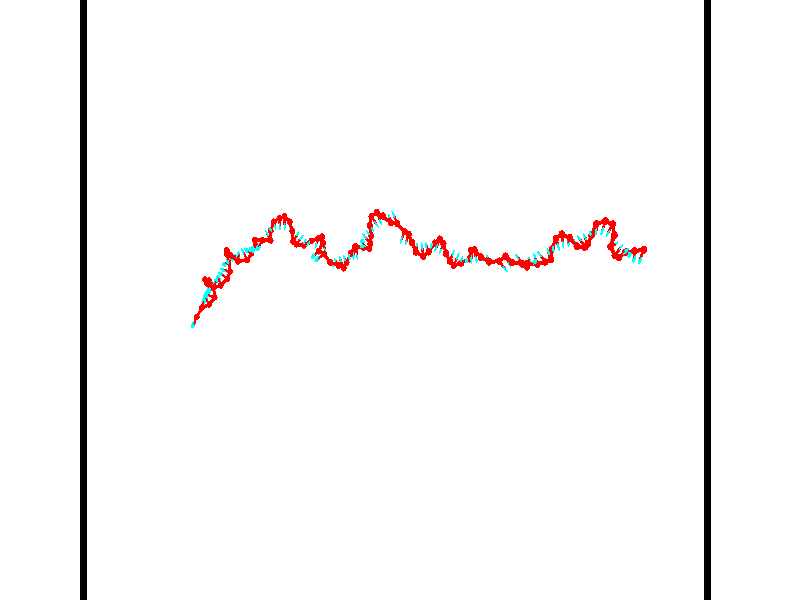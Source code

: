 // switches for output
#declare DRAW_BASES = 1; // possible values are 0, 1; only relevant for DNA ribbons
#declare DRAW_BASES_TYPE = 3; // possible values are 1, 2, 3; only relevant for DNA ribbons
#declare DRAW_FOG = 0; // set to 1 to enable fog

#include "colors.inc"

#include "transforms.inc"
background { rgb <1, 1, 1>}

#default {
   normal{
       ripples 0.25
       frequency 0.20
       turbulence 0.2
       lambda 5
   }
	finish {
		phong 0.1
		phong_size 40.
	}
}

// original window dimensions: 1024x640


// camera settings

camera {
	sky <-0, 1, 0>
	up <-0, 1, 0>
	right 1.6 * <0.99995, 0, 0.00999983>
	location <54.4867, 55, 106.329>
	look_at <55, 55, 55.0001>
	direction <0.513302, 0, -51.3289>
	angle 67.0682
}


# declare cpy_camera_pos = <54.4867, 55, 106.329>;
# if (DRAW_FOG = 1)
fog {
	fog_type 2
	up vnormalize(cpy_camera_pos)
	color rgbt<1,1,1,0.3>
	distance 1e-5
	fog_alt 3e-3
	fog_offset 88
}
# end


// LIGHTS

# declare lum = 6;
global_settings {
	ambient_light rgb lum * <0.05, 0.05, 0.05>
	max_trace_level 15
}# declare cpy_direct_light_amount = 0.25;
light_source
{	1000 * <-0.98995, -1, 1.00995>,
	rgb lum * cpy_direct_light_amount
	parallel
}

light_source
{	1000 * <0.98995, 1, -1.00995>,
	rgb lum * cpy_direct_light_amount
	parallel
}

// strand 0

// nucleotide -1

// particle -1
sphere {
	<36.160801, 53.690205, 50.062092> 0.250000
	pigment { color rgbt <1,0,0,0> }
	no_shadow
}
cylinder {
	<35.966282, 53.345024, 50.007202>,  <35.849571, 53.137917, 49.974270>, 0.100000
	pigment { color rgbt <1,0,0,0> }
	no_shadow
}
cylinder {
	<35.966282, 53.345024, 50.007202>,  <36.160801, 53.690205, 50.062092>, 0.100000
	pigment { color rgbt <1,0,0,0> }
	no_shadow
}

// particle -1
sphere {
	<35.966282, 53.345024, 50.007202> 0.100000
	pigment { color rgbt <1,0,0,0> }
	no_shadow
}
sphere {
	0, 1
	scale<0.080000,0.200000,0.300000>
	matrix <0.516319, -0.410475, 0.751615,
		-0.704935, 0.294655, 0.645171,
		-0.486293, -0.862954, -0.137222,
		35.820393, 53.086140, 49.966034>
	pigment { color rgbt <0,1,1,0> }
	no_shadow
}
cylinder {
	<36.581512, 54.405586, 49.837364>,  <36.160801, 53.690205, 50.062092>, 0.130000
	pigment { color rgbt <1,0,0,0> }
	no_shadow
}

// nucleotide -1

// particle -1
sphere {
	<36.581512, 54.405586, 49.837364> 0.250000
	pigment { color rgbt <1,0,0,0> }
	no_shadow
}
cylinder {
	<36.584785, 54.693489, 49.559692>,  <36.586750, 54.866230, 49.393089>, 0.100000
	pigment { color rgbt <1,0,0,0> }
	no_shadow
}
cylinder {
	<36.584785, 54.693489, 49.559692>,  <36.581512, 54.405586, 49.837364>, 0.100000
	pigment { color rgbt <1,0,0,0> }
	no_shadow
}

// particle -1
sphere {
	<36.584785, 54.693489, 49.559692> 0.100000
	pigment { color rgbt <1,0,0,0> }
	no_shadow
}
sphere {
	0, 1
	scale<0.080000,0.200000,0.300000>
	matrix <0.425508, 0.625713, 0.653778,
		0.904918, -0.300728, -0.301142,
		0.008181, 0.719754, -0.694181,
		36.587238, 54.909416, 49.351437>
	pigment { color rgbt <0,1,1,0> }
	no_shadow
}
cylinder {
	<37.237492, 54.646065, 49.796051>,  <36.581512, 54.405586, 49.837364>, 0.130000
	pigment { color rgbt <1,0,0,0> }
	no_shadow
}

// nucleotide -1

// particle -1
sphere {
	<37.237492, 54.646065, 49.796051> 0.250000
	pigment { color rgbt <1,0,0,0> }
	no_shadow
}
cylinder {
	<37.000652, 54.944889, 49.675171>,  <36.858551, 55.124184, 49.602642>, 0.100000
	pigment { color rgbt <1,0,0,0> }
	no_shadow
}
cylinder {
	<37.000652, 54.944889, 49.675171>,  <37.237492, 54.646065, 49.796051>, 0.100000
	pigment { color rgbt <1,0,0,0> }
	no_shadow
}

// particle -1
sphere {
	<37.000652, 54.944889, 49.675171> 0.100000
	pigment { color rgbt <1,0,0,0> }
	no_shadow
}
sphere {
	0, 1
	scale<0.080000,0.200000,0.300000>
	matrix <0.385736, 0.591984, 0.707646,
		0.707552, 0.302423, -0.638679,
		-0.592096, 0.747057, -0.302204,
		36.823025, 55.169006, 49.584511>
	pigment { color rgbt <0,1,1,0> }
	no_shadow
}
cylinder {
	<37.719685, 55.205257, 49.691277>,  <37.237492, 54.646065, 49.796051>, 0.130000
	pigment { color rgbt <1,0,0,0> }
	no_shadow
}

// nucleotide -1

// particle -1
sphere {
	<37.719685, 55.205257, 49.691277> 0.250000
	pigment { color rgbt <1,0,0,0> }
	no_shadow
}
cylinder {
	<37.339054, 55.311878, 49.752537>,  <37.110676, 55.375851, 49.789291>, 0.100000
	pigment { color rgbt <1,0,0,0> }
	no_shadow
}
cylinder {
	<37.339054, 55.311878, 49.752537>,  <37.719685, 55.205257, 49.691277>, 0.100000
	pigment { color rgbt <1,0,0,0> }
	no_shadow
}

// particle -1
sphere {
	<37.339054, 55.311878, 49.752537> 0.100000
	pigment { color rgbt <1,0,0,0> }
	no_shadow
}
sphere {
	0, 1
	scale<0.080000,0.200000,0.300000>
	matrix <0.274758, 0.513958, 0.812623,
		0.137895, 0.815350, -0.562307,
		-0.951574, 0.266554, 0.153152,
		37.053581, 55.391846, 49.798481>
	pigment { color rgbt <0,1,1,0> }
	no_shadow
}
cylinder {
	<37.593105, 55.960011, 49.579899>,  <37.719685, 55.205257, 49.691277>, 0.130000
	pigment { color rgbt <1,0,0,0> }
	no_shadow
}

// nucleotide -1

// particle -1
sphere {
	<37.593105, 55.960011, 49.579899> 0.250000
	pigment { color rgbt <1,0,0,0> }
	no_shadow
}
cylinder {
	<37.378330, 55.772686, 49.860580>,  <37.249466, 55.660290, 50.028988>, 0.100000
	pigment { color rgbt <1,0,0,0> }
	no_shadow
}
cylinder {
	<37.378330, 55.772686, 49.860580>,  <37.593105, 55.960011, 49.579899>, 0.100000
	pigment { color rgbt <1,0,0,0> }
	no_shadow
}

// particle -1
sphere {
	<37.378330, 55.772686, 49.860580> 0.100000
	pigment { color rgbt <1,0,0,0> }
	no_shadow
}
sphere {
	0, 1
	scale<0.080000,0.200000,0.300000>
	matrix <0.443859, 0.550517, 0.707050,
		-0.717419, 0.691096, -0.087727,
		-0.536935, -0.468313, 0.701701,
		37.217251, 55.632191, 50.071091>
	pigment { color rgbt <0,1,1,0> }
	no_shadow
}
cylinder {
	<37.323250, 56.497192, 50.131332>,  <37.593105, 55.960011, 49.579899>, 0.130000
	pigment { color rgbt <1,0,0,0> }
	no_shadow
}

// nucleotide -1

// particle -1
sphere {
	<37.323250, 56.497192, 50.131332> 0.250000
	pigment { color rgbt <1,0,0,0> }
	no_shadow
}
cylinder {
	<37.355412, 56.131432, 50.290028>,  <37.374706, 55.911976, 50.385246>, 0.100000
	pigment { color rgbt <1,0,0,0> }
	no_shadow
}
cylinder {
	<37.355412, 56.131432, 50.290028>,  <37.323250, 56.497192, 50.131332>, 0.100000
	pigment { color rgbt <1,0,0,0> }
	no_shadow
}

// particle -1
sphere {
	<37.355412, 56.131432, 50.290028> 0.100000
	pigment { color rgbt <1,0,0,0> }
	no_shadow
}
sphere {
	0, 1
	scale<0.080000,0.200000,0.300000>
	matrix <0.668284, 0.344768, 0.659191,
		-0.739549, 0.212133, 0.638801,
		0.080402, -0.914404, 0.396738,
		37.379532, 55.857109, 50.409050>
	pigment { color rgbt <0,1,1,0> }
	no_shadow
}
cylinder {
	<37.195583, 56.563591, 50.954662>,  <37.323250, 56.497192, 50.131332>, 0.130000
	pigment { color rgbt <1,0,0,0> }
	no_shadow
}

// nucleotide -1

// particle -1
sphere {
	<37.195583, 56.563591, 50.954662> 0.250000
	pigment { color rgbt <1,0,0,0> }
	no_shadow
}
cylinder {
	<37.415386, 56.282661, 50.773651>,  <37.547268, 56.114101, 50.665047>, 0.100000
	pigment { color rgbt <1,0,0,0> }
	no_shadow
}
cylinder {
	<37.415386, 56.282661, 50.773651>,  <37.195583, 56.563591, 50.954662>, 0.100000
	pigment { color rgbt <1,0,0,0> }
	no_shadow
}

// particle -1
sphere {
	<37.415386, 56.282661, 50.773651> 0.100000
	pigment { color rgbt <1,0,0,0> }
	no_shadow
}
sphere {
	0, 1
	scale<0.080000,0.200000,0.300000>
	matrix <0.806639, 0.304876, 0.506344,
		-0.217655, -0.643263, 0.734056,
		0.549508, -0.702327, -0.452523,
		37.580238, 56.071964, 50.637894>
	pigment { color rgbt <0,1,1,0> }
	no_shadow
}
cylinder {
	<37.545395, 56.230232, 51.415760>,  <37.195583, 56.563591, 50.954662>, 0.130000
	pigment { color rgbt <1,0,0,0> }
	no_shadow
}

// nucleotide -1

// particle -1
sphere {
	<37.545395, 56.230232, 51.415760> 0.250000
	pigment { color rgbt <1,0,0,0> }
	no_shadow
}
cylinder {
	<37.728439, 56.245960, 51.060448>,  <37.838264, 56.255398, 50.847260>, 0.100000
	pigment { color rgbt <1,0,0,0> }
	no_shadow
}
cylinder {
	<37.728439, 56.245960, 51.060448>,  <37.545395, 56.230232, 51.415760>, 0.100000
	pigment { color rgbt <1,0,0,0> }
	no_shadow
}

// particle -1
sphere {
	<37.728439, 56.245960, 51.060448> 0.100000
	pigment { color rgbt <1,0,0,0> }
	no_shadow
}
sphere {
	0, 1
	scale<0.080000,0.200000,0.300000>
	matrix <0.777956, 0.466052, 0.421403,
		0.430555, -0.883883, 0.182682,
		0.457611, 0.039319, -0.888283,
		37.865723, 56.257755, 50.793964>
	pigment { color rgbt <0,1,1,0> }
	no_shadow
}
cylinder {
	<38.154667, 55.925941, 51.505169>,  <37.545395, 56.230232, 51.415760>, 0.130000
	pigment { color rgbt <1,0,0,0> }
	no_shadow
}

// nucleotide -1

// particle -1
sphere {
	<38.154667, 55.925941, 51.505169> 0.250000
	pigment { color rgbt <1,0,0,0> }
	no_shadow
}
cylinder {
	<38.181824, 56.198048, 51.213242>,  <38.198120, 56.361309, 51.038086>, 0.100000
	pigment { color rgbt <1,0,0,0> }
	no_shadow
}
cylinder {
	<38.181824, 56.198048, 51.213242>,  <38.154667, 55.925941, 51.505169>, 0.100000
	pigment { color rgbt <1,0,0,0> }
	no_shadow
}

// particle -1
sphere {
	<38.181824, 56.198048, 51.213242> 0.100000
	pigment { color rgbt <1,0,0,0> }
	no_shadow
}
sphere {
	0, 1
	scale<0.080000,0.200000,0.300000>
	matrix <0.697155, 0.490934, 0.522454,
		0.713698, -0.544269, -0.440916,
		0.067895, 0.680261, -0.729819,
		38.202194, 56.402126, 50.994297>
	pigment { color rgbt <0,1,1,0> }
	no_shadow
}
cylinder {
	<38.814735, 56.105629, 51.571880>,  <38.154667, 55.925941, 51.505169>, 0.130000
	pigment { color rgbt <1,0,0,0> }
	no_shadow
}

// nucleotide -1

// particle -1
sphere {
	<38.814735, 56.105629, 51.571880> 0.250000
	pigment { color rgbt <1,0,0,0> }
	no_shadow
}
cylinder {
	<38.645046, 56.419743, 51.391499>,  <38.543232, 56.608212, 51.283272>, 0.100000
	pigment { color rgbt <1,0,0,0> }
	no_shadow
}
cylinder {
	<38.645046, 56.419743, 51.391499>,  <38.814735, 56.105629, 51.571880>, 0.100000
	pigment { color rgbt <1,0,0,0> }
	no_shadow
}

// particle -1
sphere {
	<38.645046, 56.419743, 51.391499> 0.100000
	pigment { color rgbt <1,0,0,0> }
	no_shadow
}
sphere {
	0, 1
	scale<0.080000,0.200000,0.300000>
	matrix <0.468255, 0.616468, 0.633012,
		0.775093, 0.057380, -0.629237,
		-0.424226, 0.785286, -0.450952,
		38.517776, 56.655327, 51.256214>
	pigment { color rgbt <0,1,1,0> }
	no_shadow
}
cylinder {
	<39.411243, 56.598526, 51.543262>,  <38.814735, 56.105629, 51.571880>, 0.130000
	pigment { color rgbt <1,0,0,0> }
	no_shadow
}

// nucleotide -1

// particle -1
sphere {
	<39.411243, 56.598526, 51.543262> 0.250000
	pigment { color rgbt <1,0,0,0> }
	no_shadow
}
cylinder {
	<39.070263, 56.807594, 51.538406>,  <38.865677, 56.933037, 51.535492>, 0.100000
	pigment { color rgbt <1,0,0,0> }
	no_shadow
}
cylinder {
	<39.070263, 56.807594, 51.538406>,  <39.411243, 56.598526, 51.543262>, 0.100000
	pigment { color rgbt <1,0,0,0> }
	no_shadow
}

// particle -1
sphere {
	<39.070263, 56.807594, 51.538406> 0.100000
	pigment { color rgbt <1,0,0,0> }
	no_shadow
}
sphere {
	0, 1
	scale<0.080000,0.200000,0.300000>
	matrix <0.414245, 0.689420, 0.594224,
		0.318955, 0.501515, -0.804208,
		-0.852449, 0.522669, -0.012144,
		38.814529, 56.964394, 51.534763>
	pigment { color rgbt <0,1,1,0> }
	no_shadow
}
cylinder {
	<39.571552, 57.157257, 51.251259>,  <39.411243, 56.598526, 51.543262>, 0.130000
	pigment { color rgbt <1,0,0,0> }
	no_shadow
}

// nucleotide -1

// particle -1
sphere {
	<39.571552, 57.157257, 51.251259> 0.250000
	pigment { color rgbt <1,0,0,0> }
	no_shadow
}
cylinder {
	<39.284084, 57.209316, 51.524487>,  <39.111603, 57.240551, 51.688423>, 0.100000
	pigment { color rgbt <1,0,0,0> }
	no_shadow
}
cylinder {
	<39.284084, 57.209316, 51.524487>,  <39.571552, 57.157257, 51.251259>, 0.100000
	pigment { color rgbt <1,0,0,0> }
	no_shadow
}

// particle -1
sphere {
	<39.284084, 57.209316, 51.524487> 0.100000
	pigment { color rgbt <1,0,0,0> }
	no_shadow
}
sphere {
	0, 1
	scale<0.080000,0.200000,0.300000>
	matrix <0.520572, 0.751954, 0.404438,
		-0.460998, 0.646242, -0.608155,
		-0.718669, 0.130143, 0.683065,
		39.068485, 57.248360, 51.729404>
	pigment { color rgbt <0,1,1,0> }
	no_shadow
}
cylinder {
	<39.432667, 57.901802, 51.222656>,  <39.571552, 57.157257, 51.251259>, 0.130000
	pigment { color rgbt <1,0,0,0> }
	no_shadow
}

// nucleotide -1

// particle -1
sphere {
	<39.432667, 57.901802, 51.222656> 0.250000
	pigment { color rgbt <1,0,0,0> }
	no_shadow
}
cylinder {
	<39.309685, 57.773849, 51.581131>,  <39.235893, 57.697079, 51.796215>, 0.100000
	pigment { color rgbt <1,0,0,0> }
	no_shadow
}
cylinder {
	<39.309685, 57.773849, 51.581131>,  <39.432667, 57.901802, 51.222656>, 0.100000
	pigment { color rgbt <1,0,0,0> }
	no_shadow
}

// particle -1
sphere {
	<39.309685, 57.773849, 51.581131> 0.100000
	pigment { color rgbt <1,0,0,0> }
	no_shadow
}
sphere {
	0, 1
	scale<0.080000,0.200000,0.300000>
	matrix <0.714453, 0.544465, 0.439448,
		-0.628512, 0.775393, 0.061139,
		-0.307457, -0.319879, 0.896185,
		39.217449, 57.677887, 51.849987>
	pigment { color rgbt <0,1,1,0> }
	no_shadow
}
cylinder {
	<39.361794, 58.487274, 51.665035>,  <39.432667, 57.901802, 51.222656>, 0.130000
	pigment { color rgbt <1,0,0,0> }
	no_shadow
}

// nucleotide -1

// particle -1
sphere {
	<39.361794, 58.487274, 51.665035> 0.250000
	pigment { color rgbt <1,0,0,0> }
	no_shadow
}
cylinder {
	<39.461147, 58.160137, 51.872665>,  <39.520760, 57.963856, 51.997246>, 0.100000
	pigment { color rgbt <1,0,0,0> }
	no_shadow
}
cylinder {
	<39.461147, 58.160137, 51.872665>,  <39.361794, 58.487274, 51.665035>, 0.100000
	pigment { color rgbt <1,0,0,0> }
	no_shadow
}

// particle -1
sphere {
	<39.461147, 58.160137, 51.872665> 0.100000
	pigment { color rgbt <1,0,0,0> }
	no_shadow
}
sphere {
	0, 1
	scale<0.080000,0.200000,0.300000>
	matrix <0.851119, 0.440119, 0.286166,
		-0.462495, 0.370719, 0.805398,
		0.248385, -0.817840, 0.519079,
		39.535664, 57.914783, 52.028389>
	pigment { color rgbt <0,1,1,0> }
	no_shadow
}
cylinder {
	<39.602028, 58.687691, 52.411972>,  <39.361794, 58.487274, 51.665035>, 0.130000
	pigment { color rgbt <1,0,0,0> }
	no_shadow
}

// nucleotide -1

// particle -1
sphere {
	<39.602028, 58.687691, 52.411972> 0.250000
	pigment { color rgbt <1,0,0,0> }
	no_shadow
}
cylinder {
	<39.782822, 58.359879, 52.271072>,  <39.891296, 58.163193, 52.186531>, 0.100000
	pigment { color rgbt <1,0,0,0> }
	no_shadow
}
cylinder {
	<39.782822, 58.359879, 52.271072>,  <39.602028, 58.687691, 52.411972>, 0.100000
	pigment { color rgbt <1,0,0,0> }
	no_shadow
}

// particle -1
sphere {
	<39.782822, 58.359879, 52.271072> 0.100000
	pigment { color rgbt <1,0,0,0> }
	no_shadow
}
sphere {
	0, 1
	scale<0.080000,0.200000,0.300000>
	matrix <0.883842, 0.358069, 0.301016,
		-0.120562, -0.447389, 0.886176,
		0.451983, -0.819530, -0.352252,
		39.918415, 58.114021, 52.165398>
	pigment { color rgbt <0,1,1,0> }
	no_shadow
}
cylinder {
	<40.058910, 58.291729, 52.880745>,  <39.602028, 58.687691, 52.411972>, 0.130000
	pigment { color rgbt <1,0,0,0> }
	no_shadow
}

// nucleotide -1

// particle -1
sphere {
	<40.058910, 58.291729, 52.880745> 0.250000
	pigment { color rgbt <1,0,0,0> }
	no_shadow
}
cylinder {
	<40.190826, 58.260880, 52.504387>,  <40.269978, 58.242371, 52.278572>, 0.100000
	pigment { color rgbt <1,0,0,0> }
	no_shadow
}
cylinder {
	<40.190826, 58.260880, 52.504387>,  <40.058910, 58.291729, 52.880745>, 0.100000
	pigment { color rgbt <1,0,0,0> }
	no_shadow
}

// particle -1
sphere {
	<40.190826, 58.260880, 52.504387> 0.100000
	pigment { color rgbt <1,0,0,0> }
	no_shadow
}
sphere {
	0, 1
	scale<0.080000,0.200000,0.300000>
	matrix <0.877194, 0.393430, 0.275214,
		0.348954, -0.916114, 0.197398,
		0.329789, -0.077119, -0.940899,
		40.289764, 58.237743, 52.222118>
	pigment { color rgbt <0,1,1,0> }
	no_shadow
}
cylinder {
	<40.682652, 57.859383, 52.827942>,  <40.058910, 58.291729, 52.880745>, 0.130000
	pigment { color rgbt <1,0,0,0> }
	no_shadow
}

// nucleotide -1

// particle -1
sphere {
	<40.682652, 57.859383, 52.827942> 0.250000
	pigment { color rgbt <1,0,0,0> }
	no_shadow
}
cylinder {
	<40.660065, 58.161591, 52.566868>,  <40.646511, 58.342915, 52.410225>, 0.100000
	pigment { color rgbt <1,0,0,0> }
	no_shadow
}
cylinder {
	<40.660065, 58.161591, 52.566868>,  <40.682652, 57.859383, 52.827942>, 0.100000
	pigment { color rgbt <1,0,0,0> }
	no_shadow
}

// particle -1
sphere {
	<40.660065, 58.161591, 52.566868> 0.100000
	pigment { color rgbt <1,0,0,0> }
	no_shadow
}
sphere {
	0, 1
	scale<0.080000,0.200000,0.300000>
	matrix <0.843802, 0.385549, 0.373295,
		0.533675, -0.529656, -0.659284,
		-0.056468, 0.755524, -0.652683,
		40.643124, 58.388248, 52.371063>
	pigment { color rgbt <0,1,1,0> }
	no_shadow
}
cylinder {
	<41.438126, 57.957417, 52.569572>,  <40.682652, 57.859383, 52.827942>, 0.130000
	pigment { color rgbt <1,0,0,0> }
	no_shadow
}

// nucleotide -1

// particle -1
sphere {
	<41.438126, 57.957417, 52.569572> 0.250000
	pigment { color rgbt <1,0,0,0> }
	no_shadow
}
cylinder {
	<41.236019, 58.301804, 52.546082>,  <41.114758, 58.508434, 52.531986>, 0.100000
	pigment { color rgbt <1,0,0,0> }
	no_shadow
}
cylinder {
	<41.236019, 58.301804, 52.546082>,  <41.438126, 57.957417, 52.569572>, 0.100000
	pigment { color rgbt <1,0,0,0> }
	no_shadow
}

// particle -1
sphere {
	<41.236019, 58.301804, 52.546082> 0.100000
	pigment { color rgbt <1,0,0,0> }
	no_shadow
}
sphere {
	0, 1
	scale<0.080000,0.200000,0.300000>
	matrix <0.827832, 0.502787, 0.248796,
		0.243731, 0.077093, -0.966774,
		-0.505262, 0.860966, -0.058724,
		41.084442, 58.560093, 52.528465>
	pigment { color rgbt <0,1,1,0> }
	no_shadow
}
cylinder {
	<41.717667, 58.497761, 52.075665>,  <41.438126, 57.957417, 52.569572>, 0.130000
	pigment { color rgbt <1,0,0,0> }
	no_shadow
}

// nucleotide -1

// particle -1
sphere {
	<41.717667, 58.497761, 52.075665> 0.250000
	pigment { color rgbt <1,0,0,0> }
	no_shadow
}
cylinder {
	<41.545353, 58.601044, 52.421555>,  <41.441963, 58.663013, 52.629089>, 0.100000
	pigment { color rgbt <1,0,0,0> }
	no_shadow
}
cylinder {
	<41.545353, 58.601044, 52.421555>,  <41.717667, 58.497761, 52.075665>, 0.100000
	pigment { color rgbt <1,0,0,0> }
	no_shadow
}

// particle -1
sphere {
	<41.545353, 58.601044, 52.421555> 0.100000
	pigment { color rgbt <1,0,0,0> }
	no_shadow
}
sphere {
	0, 1
	scale<0.080000,0.200000,0.300000>
	matrix <0.901229, 0.173026, 0.397301,
		-0.047036, 0.950469, -0.307239,
		-0.430783, 0.258205, 0.864729,
		41.416119, 58.678505, 52.680973>
	pigment { color rgbt <0,1,1,0> }
	no_shadow
}
cylinder {
	<42.191479, 59.022655, 52.278259>,  <41.717667, 58.497761, 52.075665>, 0.130000
	pigment { color rgbt <1,0,0,0> }
	no_shadow
}

// nucleotide -1

// particle -1
sphere {
	<42.191479, 59.022655, 52.278259> 0.250000
	pigment { color rgbt <1,0,0,0> }
	no_shadow
}
cylinder {
	<41.977859, 58.855759, 52.572388>,  <41.849689, 58.755619, 52.748867>, 0.100000
	pigment { color rgbt <1,0,0,0> }
	no_shadow
}
cylinder {
	<41.977859, 58.855759, 52.572388>,  <42.191479, 59.022655, 52.278259>, 0.100000
	pigment { color rgbt <1,0,0,0> }
	no_shadow
}

// particle -1
sphere {
	<41.977859, 58.855759, 52.572388> 0.100000
	pigment { color rgbt <1,0,0,0> }
	no_shadow
}
sphere {
	0, 1
	scale<0.080000,0.200000,0.300000>
	matrix <0.791329, 0.059511, 0.608487,
		-0.297649, 0.906843, 0.298398,
		-0.534044, -0.417246, 0.735324,
		41.817646, 58.730583, 52.792984>
	pigment { color rgbt <0,1,1,0> }
	no_shadow
}
cylinder {
	<42.232403, 59.399826, 52.950695>,  <42.191479, 59.022655, 52.278259>, 0.130000
	pigment { color rgbt <1,0,0,0> }
	no_shadow
}

// nucleotide -1

// particle -1
sphere {
	<42.232403, 59.399826, 52.950695> 0.250000
	pigment { color rgbt <1,0,0,0> }
	no_shadow
}
cylinder {
	<42.169888, 59.019997, 53.059422>,  <42.132378, 58.792099, 53.124657>, 0.100000
	pigment { color rgbt <1,0,0,0> }
	no_shadow
}
cylinder {
	<42.169888, 59.019997, 53.059422>,  <42.232403, 59.399826, 52.950695>, 0.100000
	pigment { color rgbt <1,0,0,0> }
	no_shadow
}

// particle -1
sphere {
	<42.169888, 59.019997, 53.059422> 0.100000
	pigment { color rgbt <1,0,0,0> }
	no_shadow
}
sphere {
	0, 1
	scale<0.080000,0.200000,0.300000>
	matrix <0.844981, 0.013959, 0.534614,
		-0.511449, 0.313239, 0.800188,
		-0.156292, -0.949572, 0.271821,
		42.123001, 58.735126, 53.140968>
	pigment { color rgbt <0,1,1,0> }
	no_shadow
}
cylinder {
	<42.958878, 59.360283, 53.333622>,  <42.232403, 59.399826, 52.950695>, 0.130000
	pigment { color rgbt <1,0,0,0> }
	no_shadow
}

// nucleotide -1

// particle -1
sphere {
	<42.958878, 59.360283, 53.333622> 0.250000
	pigment { color rgbt <1,0,0,0> }
	no_shadow
}
cylinder {
	<42.772373, 59.034744, 53.472340>,  <42.660473, 58.839420, 53.555569>, 0.100000
	pigment { color rgbt <1,0,0,0> }
	no_shadow
}
cylinder {
	<42.772373, 59.034744, 53.472340>,  <42.958878, 59.360283, 53.333622>, 0.100000
	pigment { color rgbt <1,0,0,0> }
	no_shadow
}

// particle -1
sphere {
	<42.772373, 59.034744, 53.472340> 0.100000
	pigment { color rgbt <1,0,0,0> }
	no_shadow
}
sphere {
	0, 1
	scale<0.080000,0.200000,0.300000>
	matrix <-0.022195, 0.402648, 0.915086,
		-0.884371, 0.418969, -0.205800,
		-0.466257, -0.813843, 0.346791,
		42.632496, 58.790592, 53.576378>
	pigment { color rgbt <0,1,1,0> }
	no_shadow
}
cylinder {
	<43.670734, 59.365257, 53.285812>,  <42.958878, 59.360283, 53.333622>, 0.130000
	pigment { color rgbt <1,0,0,0> }
	no_shadow
}

// nucleotide -1

// particle -1
sphere {
	<43.670734, 59.365257, 53.285812> 0.250000
	pigment { color rgbt <1,0,0,0> }
	no_shadow
}
cylinder {
	<43.543633, 59.633293, 53.554146>,  <43.467373, 59.794113, 53.715145>, 0.100000
	pigment { color rgbt <1,0,0,0> }
	no_shadow
}
cylinder {
	<43.543633, 59.633293, 53.554146>,  <43.670734, 59.365257, 53.285812>, 0.100000
	pigment { color rgbt <1,0,0,0> }
	no_shadow
}

// particle -1
sphere {
	<43.543633, 59.633293, 53.554146> 0.100000
	pigment { color rgbt <1,0,0,0> }
	no_shadow
}
sphere {
	0, 1
	scale<0.080000,0.200000,0.300000>
	matrix <0.792627, 0.576001, -0.199914,
		-0.520360, 0.468196, -0.714155,
		-0.317755, 0.670086, 0.670833,
		43.448307, 59.834320, 53.755394>
	pigment { color rgbt <0,1,1,0> }
	no_shadow
}
cylinder {
	<43.618530, 60.092052, 52.989517>,  <43.670734, 59.365257, 53.285812>, 0.130000
	pigment { color rgbt <1,0,0,0> }
	no_shadow
}

// nucleotide -1

// particle -1
sphere {
	<43.618530, 60.092052, 52.989517> 0.250000
	pigment { color rgbt <1,0,0,0> }
	no_shadow
}
cylinder {
	<43.687481, 60.104927, 53.383320>,  <43.728851, 60.112652, 53.619602>, 0.100000
	pigment { color rgbt <1,0,0,0> }
	no_shadow
}
cylinder {
	<43.687481, 60.104927, 53.383320>,  <43.618530, 60.092052, 52.989517>, 0.100000
	pigment { color rgbt <1,0,0,0> }
	no_shadow
}

// particle -1
sphere {
	<43.687481, 60.104927, 53.383320> 0.100000
	pigment { color rgbt <1,0,0,0> }
	no_shadow
}
sphere {
	0, 1
	scale<0.080000,0.200000,0.300000>
	matrix <0.856866, 0.488087, -0.165987,
		-0.485866, 0.872201, 0.056561,
		0.172381, 0.032182, 0.984505,
		43.739197, 60.114582, 53.678673>
	pigment { color rgbt <0,1,1,0> }
	no_shadow
}
cylinder {
	<43.902878, 60.734680, 53.056377>,  <43.618530, 60.092052, 52.989517>, 0.130000
	pigment { color rgbt <1,0,0,0> }
	no_shadow
}

// nucleotide -1

// particle -1
sphere {
	<43.902878, 60.734680, 53.056377> 0.250000
	pigment { color rgbt <1,0,0,0> }
	no_shadow
}
cylinder {
	<44.029160, 60.492020, 53.348217>,  <44.104931, 60.346424, 53.523319>, 0.100000
	pigment { color rgbt <1,0,0,0> }
	no_shadow
}
cylinder {
	<44.029160, 60.492020, 53.348217>,  <43.902878, 60.734680, 53.056377>, 0.100000
	pigment { color rgbt <1,0,0,0> }
	no_shadow
}

// particle -1
sphere {
	<44.029160, 60.492020, 53.348217> 0.100000
	pigment { color rgbt <1,0,0,0> }
	no_shadow
}
sphere {
	0, 1
	scale<0.080000,0.200000,0.300000>
	matrix <0.948447, 0.179168, -0.261434,
		0.027878, 0.774519, 0.631936,
		0.315708, -0.606646, 0.729595,
		44.123871, 60.310024, 53.567097>
	pigment { color rgbt <0,1,1,0> }
	no_shadow
}
cylinder {
	<44.468513, 60.978226, 53.378586>,  <43.902878, 60.734680, 53.056377>, 0.130000
	pigment { color rgbt <1,0,0,0> }
	no_shadow
}

// nucleotide -1

// particle -1
sphere {
	<44.468513, 60.978226, 53.378586> 0.250000
	pigment { color rgbt <1,0,0,0> }
	no_shadow
}
cylinder {
	<44.502628, 60.600967, 53.507088>,  <44.523098, 60.374615, 53.584190>, 0.100000
	pigment { color rgbt <1,0,0,0> }
	no_shadow
}
cylinder {
	<44.502628, 60.600967, 53.507088>,  <44.468513, 60.978226, 53.378586>, 0.100000
	pigment { color rgbt <1,0,0,0> }
	no_shadow
}

// particle -1
sphere {
	<44.502628, 60.600967, 53.507088> 0.100000
	pigment { color rgbt <1,0,0,0> }
	no_shadow
}
sphere {
	0, 1
	scale<0.080000,0.200000,0.300000>
	matrix <0.994785, 0.062505, -0.080605,
		0.055942, 0.326458, 0.943555,
		0.085291, -0.943143, 0.321258,
		44.528217, 60.318024, 53.603466>
	pigment { color rgbt <0,1,1,0> }
	no_shadow
}
cylinder {
	<44.988934, 61.020737, 53.889065>,  <44.468513, 60.978226, 53.378586>, 0.130000
	pigment { color rgbt <1,0,0,0> }
	no_shadow
}

// nucleotide -1

// particle -1
sphere {
	<44.988934, 61.020737, 53.889065> 0.250000
	pigment { color rgbt <1,0,0,0> }
	no_shadow
}
cylinder {
	<44.971188, 60.657730, 53.721996>,  <44.960541, 60.439926, 53.621754>, 0.100000
	pigment { color rgbt <1,0,0,0> }
	no_shadow
}
cylinder {
	<44.971188, 60.657730, 53.721996>,  <44.988934, 61.020737, 53.889065>, 0.100000
	pigment { color rgbt <1,0,0,0> }
	no_shadow
}

// particle -1
sphere {
	<44.971188, 60.657730, 53.721996> 0.100000
	pigment { color rgbt <1,0,0,0> }
	no_shadow
}
sphere {
	0, 1
	scale<0.080000,0.200000,0.300000>
	matrix <0.998431, -0.054584, 0.012553,
		-0.034191, -0.416459, 0.908511,
		-0.044362, -0.907514, -0.417672,
		44.957878, 60.385475, 53.596695>
	pigment { color rgbt <0,1,1,0> }
	no_shadow
}
cylinder {
	<45.513412, 60.597778, 54.304756>,  <44.988934, 61.020737, 53.889065>, 0.130000
	pigment { color rgbt <1,0,0,0> }
	no_shadow
}

// nucleotide -1

// particle -1
sphere {
	<45.513412, 60.597778, 54.304756> 0.250000
	pigment { color rgbt <1,0,0,0> }
	no_shadow
}
cylinder {
	<45.488892, 60.421566, 53.946499>,  <45.474178, 60.315838, 53.731544>, 0.100000
	pigment { color rgbt <1,0,0,0> }
	no_shadow
}
cylinder {
	<45.488892, 60.421566, 53.946499>,  <45.513412, 60.597778, 54.304756>, 0.100000
	pigment { color rgbt <1,0,0,0> }
	no_shadow
}

// particle -1
sphere {
	<45.488892, 60.421566, 53.946499> 0.100000
	pigment { color rgbt <1,0,0,0> }
	no_shadow
}
sphere {
	0, 1
	scale<0.080000,0.200000,0.300000>
	matrix <0.986797, -0.161526, 0.011912,
		-0.149917, -0.883085, 0.444619,
		-0.061298, -0.440534, -0.895641,
		45.470501, 60.289406, 53.677807>
	pigment { color rgbt <0,1,1,0> }
	no_shadow
}
cylinder {
	<45.752171, 59.926624, 54.341084>,  <45.513412, 60.597778, 54.304756>, 0.130000
	pigment { color rgbt <1,0,0,0> }
	no_shadow
}

// nucleotide -1

// particle -1
sphere {
	<45.752171, 59.926624, 54.341084> 0.250000
	pigment { color rgbt <1,0,0,0> }
	no_shadow
}
cylinder {
	<45.754078, 59.989990, 53.946140>,  <45.755222, 60.028011, 53.709175>, 0.100000
	pigment { color rgbt <1,0,0,0> }
	no_shadow
}
cylinder {
	<45.754078, 59.989990, 53.946140>,  <45.752171, 59.926624, 54.341084>, 0.100000
	pigment { color rgbt <1,0,0,0> }
	no_shadow
}

// particle -1
sphere {
	<45.754078, 59.989990, 53.946140> 0.100000
	pigment { color rgbt <1,0,0,0> }
	no_shadow
}
sphere {
	0, 1
	scale<0.080000,0.200000,0.300000>
	matrix <0.791643, -0.603854, -0.093066,
		-0.610965, -0.781194, -0.128289,
		0.004765, 0.158419, -0.987360,
		45.755508, 60.037518, 53.649933>
	pigment { color rgbt <0,1,1,0> }
	no_shadow
}
cylinder {
	<45.746052, 59.227657, 53.980865>,  <45.752171, 59.926624, 54.341084>, 0.130000
	pigment { color rgbt <1,0,0,0> }
	no_shadow
}

// nucleotide -1

// particle -1
sphere {
	<45.746052, 59.227657, 53.980865> 0.250000
	pigment { color rgbt <1,0,0,0> }
	no_shadow
}
cylinder {
	<45.927307, 59.526527, 53.786385>,  <46.036060, 59.705849, 53.669697>, 0.100000
	pigment { color rgbt <1,0,0,0> }
	no_shadow
}
cylinder {
	<45.927307, 59.526527, 53.786385>,  <45.746052, 59.227657, 53.980865>, 0.100000
	pigment { color rgbt <1,0,0,0> }
	no_shadow
}

// particle -1
sphere {
	<45.927307, 59.526527, 53.786385> 0.100000
	pigment { color rgbt <1,0,0,0> }
	no_shadow
}
sphere {
	0, 1
	scale<0.080000,0.200000,0.300000>
	matrix <0.851328, -0.524482, -0.012567,
		-0.264396, -0.408227, -0.873754,
		0.453138, 0.747174, -0.486206,
		46.063248, 59.750679, 53.640522>
	pigment { color rgbt <0,1,1,0> }
	no_shadow
}
cylinder {
	<45.935192, 59.073597, 53.344498>,  <45.746052, 59.227657, 53.980865>, 0.130000
	pigment { color rgbt <1,0,0,0> }
	no_shadow
}

// nucleotide -1

// particle -1
sphere {
	<45.935192, 59.073597, 53.344498> 0.250000
	pigment { color rgbt <1,0,0,0> }
	no_shadow
}
cylinder {
	<46.203156, 59.336346, 53.482910>,  <46.363934, 59.493996, 53.565956>, 0.100000
	pigment { color rgbt <1,0,0,0> }
	no_shadow
}
cylinder {
	<46.203156, 59.336346, 53.482910>,  <45.935192, 59.073597, 53.344498>, 0.100000
	pigment { color rgbt <1,0,0,0> }
	no_shadow
}

// particle -1
sphere {
	<46.203156, 59.336346, 53.482910> 0.100000
	pigment { color rgbt <1,0,0,0> }
	no_shadow
}
sphere {
	0, 1
	scale<0.080000,0.200000,0.300000>
	matrix <0.699163, -0.714954, 0.003632,
		0.249779, 0.239496, -0.938218,
		0.669912, 0.656874, 0.346027,
		46.404129, 59.533409, 53.586720>
	pigment { color rgbt <0,1,1,0> }
	no_shadow
}
cylinder {
	<46.530266, 59.011536, 52.948677>,  <45.935192, 59.073597, 53.344498>, 0.130000
	pigment { color rgbt <1,0,0,0> }
	no_shadow
}

// nucleotide -1

// particle -1
sphere {
	<46.530266, 59.011536, 52.948677> 0.250000
	pigment { color rgbt <1,0,0,0> }
	no_shadow
}
cylinder {
	<46.639923, 59.159760, 53.303650>,  <46.705719, 59.248692, 53.516632>, 0.100000
	pigment { color rgbt <1,0,0,0> }
	no_shadow
}
cylinder {
	<46.639923, 59.159760, 53.303650>,  <46.530266, 59.011536, 52.948677>, 0.100000
	pigment { color rgbt <1,0,0,0> }
	no_shadow
}

// particle -1
sphere {
	<46.639923, 59.159760, 53.303650> 0.100000
	pigment { color rgbt <1,0,0,0> }
	no_shadow
}
sphere {
	0, 1
	scale<0.080000,0.200000,0.300000>
	matrix <0.710652, -0.699781, 0.072668,
		0.647935, 0.610732, -0.455178,
		0.274144, 0.370557, 0.887430,
		46.722168, 59.270927, 53.569878>
	pigment { color rgbt <0,1,1,0> }
	no_shadow
}
cylinder {
	<47.184513, 59.342117, 52.985081>,  <46.530266, 59.011536, 52.948677>, 0.130000
	pigment { color rgbt <1,0,0,0> }
	no_shadow
}

// nucleotide -1

// particle -1
sphere {
	<47.184513, 59.342117, 52.985081> 0.250000
	pigment { color rgbt <1,0,0,0> }
	no_shadow
}
cylinder {
	<47.084755, 59.188652, 53.340744>,  <47.024902, 59.096573, 53.554142>, 0.100000
	pigment { color rgbt <1,0,0,0> }
	no_shadow
}
cylinder {
	<47.084755, 59.188652, 53.340744>,  <47.184513, 59.342117, 52.985081>, 0.100000
	pigment { color rgbt <1,0,0,0> }
	no_shadow
}

// particle -1
sphere {
	<47.084755, 59.188652, 53.340744> 0.100000
	pigment { color rgbt <1,0,0,0> }
	no_shadow
}
sphere {
	0, 1
	scale<0.080000,0.200000,0.300000>
	matrix <0.803097, -0.595016, -0.031486,
		0.541146, 0.706231, 0.456507,
		-0.249392, -0.383658, 0.889162,
		47.009937, 59.073555, 53.607494>
	pigment { color rgbt <0,1,1,0> }
	no_shadow
}
cylinder {
	<47.866798, 59.522942, 53.250072>,  <47.184513, 59.342117, 52.985081>, 0.130000
	pigment { color rgbt <1,0,0,0> }
	no_shadow
}

// nucleotide -1

// particle -1
sphere {
	<47.866798, 59.522942, 53.250072> 0.250000
	pigment { color rgbt <1,0,0,0> }
	no_shadow
}
cylinder {
	<47.768757, 59.221825, 53.494438>,  <47.709930, 59.041153, 53.641060>, 0.100000
	pigment { color rgbt <1,0,0,0> }
	no_shadow
}
cylinder {
	<47.768757, 59.221825, 53.494438>,  <47.866798, 59.522942, 53.250072>, 0.100000
	pigment { color rgbt <1,0,0,0> }
	no_shadow
}

// particle -1
sphere {
	<47.768757, 59.221825, 53.494438> 0.100000
	pigment { color rgbt <1,0,0,0> }
	no_shadow
}
sphere {
	0, 1
	scale<0.080000,0.200000,0.300000>
	matrix <0.967642, -0.228915, 0.106146,
		0.059942, 0.617167, 0.784546,
		-0.245104, -0.752797, 0.610918,
		47.695225, 58.995987, 53.677715>
	pigment { color rgbt <0,1,1,0> }
	no_shadow
}
cylinder {
	<48.256844, 59.579811, 53.873287>,  <47.866798, 59.522942, 53.250072>, 0.130000
	pigment { color rgbt <1,0,0,0> }
	no_shadow
}

// nucleotide -1

// particle -1
sphere {
	<48.256844, 59.579811, 53.873287> 0.250000
	pigment { color rgbt <1,0,0,0> }
	no_shadow
}
cylinder {
	<48.163540, 59.192802, 53.834297>,  <48.107559, 58.960598, 53.810902>, 0.100000
	pigment { color rgbt <1,0,0,0> }
	no_shadow
}
cylinder {
	<48.163540, 59.192802, 53.834297>,  <48.256844, 59.579811, 53.873287>, 0.100000
	pigment { color rgbt <1,0,0,0> }
	no_shadow
}

// particle -1
sphere {
	<48.163540, 59.192802, 53.834297> 0.100000
	pigment { color rgbt <1,0,0,0> }
	no_shadow
}
sphere {
	0, 1
	scale<0.080000,0.200000,0.300000>
	matrix <0.951958, -0.247653, 0.180122,
		-0.198411, -0.050777, 0.978803,
		-0.233258, -0.967517, -0.097475,
		48.093563, 58.902546, 53.805054>
	pigment { color rgbt <0,1,1,0> }
	no_shadow
}
cylinder {
	<48.397396, 59.063881, 54.551723>,  <48.256844, 59.579811, 53.873287>, 0.130000
	pigment { color rgbt <1,0,0,0> }
	no_shadow
}

// nucleotide -1

// particle -1
sphere {
	<48.397396, 59.063881, 54.551723> 0.250000
	pigment { color rgbt <1,0,0,0> }
	no_shadow
}
cylinder {
	<48.456516, 58.863075, 54.210869>,  <48.491989, 58.742592, 54.006355>, 0.100000
	pigment { color rgbt <1,0,0,0> }
	no_shadow
}
cylinder {
	<48.456516, 58.863075, 54.210869>,  <48.397396, 59.063881, 54.551723>, 0.100000
	pigment { color rgbt <1,0,0,0> }
	no_shadow
}

// particle -1
sphere {
	<48.456516, 58.863075, 54.210869> 0.100000
	pigment { color rgbt <1,0,0,0> }
	no_shadow
}
sphere {
	0, 1
	scale<0.080000,0.200000,0.300000>
	matrix <0.934027, -0.212449, 0.287159,
		-0.325193, -0.838360, 0.437495,
		0.147797, -0.502014, -0.852138,
		48.500854, 58.712471, 53.955227>
	pigment { color rgbt <0,1,1,0> }
	no_shadow
}
cylinder {
	<48.070465, 58.486187, 54.706936>,  <48.397396, 59.063881, 54.551723>, 0.130000
	pigment { color rgbt <1,0,0,0> }
	no_shadow
}

// nucleotide -1

// particle -1
sphere {
	<48.070465, 58.486187, 54.706936> 0.250000
	pigment { color rgbt <1,0,0,0> }
	no_shadow
}
cylinder {
	<47.850796, 58.267506, 54.959766>,  <47.718994, 58.136295, 55.111465>, 0.100000
	pigment { color rgbt <1,0,0,0> }
	no_shadow
}
cylinder {
	<47.850796, 58.267506, 54.959766>,  <48.070465, 58.486187, 54.706936>, 0.100000
	pigment { color rgbt <1,0,0,0> }
	no_shadow
}

// particle -1
sphere {
	<47.850796, 58.267506, 54.959766> 0.100000
	pigment { color rgbt <1,0,0,0> }
	no_shadow
}
sphere {
	0, 1
	scale<0.080000,0.200000,0.300000>
	matrix <0.793192, -0.102825, 0.600228,
		-0.263156, 0.830987, 0.490112,
		-0.549177, -0.546707, 0.632073,
		47.686043, 58.103493, 55.149387>
	pigment { color rgbt <0,1,1,0> }
	no_shadow
}
cylinder {
	<48.580124, 58.239838, 55.250751>,  <48.070465, 58.486187, 54.706936>, 0.130000
	pigment { color rgbt <1,0,0,0> }
	no_shadow
}

// nucleotide -1

// particle -1
sphere {
	<48.580124, 58.239838, 55.250751> 0.250000
	pigment { color rgbt <1,0,0,0> }
	no_shadow
}
cylinder {
	<48.278709, 58.034912, 55.415543>,  <48.097862, 57.911957, 55.514416>, 0.100000
	pigment { color rgbt <1,0,0,0> }
	no_shadow
}
cylinder {
	<48.278709, 58.034912, 55.415543>,  <48.580124, 58.239838, 55.250751>, 0.100000
	pigment { color rgbt <1,0,0,0> }
	no_shadow
}

// particle -1
sphere {
	<48.278709, 58.034912, 55.415543> 0.100000
	pigment { color rgbt <1,0,0,0> }
	no_shadow
}
sphere {
	0, 1
	scale<0.080000,0.200000,0.300000>
	matrix <0.630263, -0.384744, 0.674345,
		-0.186968, 0.767795, 0.612808,
		-0.753533, -0.512311, 0.411978,
		48.052650, 57.881218, 55.539135>
	pigment { color rgbt <0,1,1,0> }
	no_shadow
}
cylinder {
	<49.083645, 57.664143, 55.261951>,  <48.580124, 58.239838, 55.250751>, 0.130000
	pigment { color rgbt <1,0,0,0> }
	no_shadow
}

// nucleotide -1

// particle -1
sphere {
	<49.083645, 57.664143, 55.261951> 0.250000
	pigment { color rgbt <1,0,0,0> }
	no_shadow
}
cylinder {
	<49.151546, 57.568451, 54.879547>,  <49.192287, 57.511036, 54.650105>, 0.100000
	pigment { color rgbt <1,0,0,0> }
	no_shadow
}
cylinder {
	<49.151546, 57.568451, 54.879547>,  <49.083645, 57.664143, 55.261951>, 0.100000
	pigment { color rgbt <1,0,0,0> }
	no_shadow
}

// particle -1
sphere {
	<49.151546, 57.568451, 54.879547> 0.100000
	pigment { color rgbt <1,0,0,0> }
	no_shadow
}
sphere {
	0, 1
	scale<0.080000,0.200000,0.300000>
	matrix <0.727047, 0.685277, -0.042389,
		0.665272, -0.687868, 0.290261,
		0.169752, -0.239234, -0.956008,
		49.202473, 57.496681, 54.592743>
	pigment { color rgbt <0,1,1,0> }
	no_shadow
}
cylinder {
	<49.783909, 57.448841, 55.071053>,  <49.083645, 57.664143, 55.261951>, 0.130000
	pigment { color rgbt <1,0,0,0> }
	no_shadow
}

// nucleotide -1

// particle -1
sphere {
	<49.783909, 57.448841, 55.071053> 0.250000
	pigment { color rgbt <1,0,0,0> }
	no_shadow
}
cylinder {
	<49.612457, 57.643456, 54.766537>,  <49.509586, 57.760223, 54.583828>, 0.100000
	pigment { color rgbt <1,0,0,0> }
	no_shadow
}
cylinder {
	<49.612457, 57.643456, 54.766537>,  <49.783909, 57.448841, 55.071053>, 0.100000
	pigment { color rgbt <1,0,0,0> }
	no_shadow
}

// particle -1
sphere {
	<49.612457, 57.643456, 54.766537> 0.100000
	pigment { color rgbt <1,0,0,0> }
	no_shadow
}
sphere {
	0, 1
	scale<0.080000,0.200000,0.300000>
	matrix <0.753649, 0.657263, -0.004272,
		0.498287, -0.575574, -0.648402,
		-0.428630, 0.486539, -0.761286,
		49.483868, 57.789417, 54.538151>
	pigment { color rgbt <0,1,1,0> }
	no_shadow
}
cylinder {
	<50.166279, 57.290173, 54.408958>,  <49.783909, 57.448841, 55.071053>, 0.130000
	pigment { color rgbt <1,0,0,0> }
	no_shadow
}

// nucleotide -1

// particle -1
sphere {
	<50.166279, 57.290173, 54.408958> 0.250000
	pigment { color rgbt <1,0,0,0> }
	no_shadow
}
cylinder {
	<49.998550, 57.653206, 54.417603>,  <49.897915, 57.871025, 54.422791>, 0.100000
	pigment { color rgbt <1,0,0,0> }
	no_shadow
}
cylinder {
	<49.998550, 57.653206, 54.417603>,  <50.166279, 57.290173, 54.408958>, 0.100000
	pigment { color rgbt <1,0,0,0> }
	no_shadow
}

// particle -1
sphere {
	<49.998550, 57.653206, 54.417603> 0.100000
	pigment { color rgbt <1,0,0,0> }
	no_shadow
}
sphere {
	0, 1
	scale<0.080000,0.200000,0.300000>
	matrix <0.906560, 0.419874, -0.043058,
		-0.048152, 0.001537, -0.998839,
		-0.419320, 0.907581, 0.021611,
		49.872753, 57.925480, 54.424088>
	pigment { color rgbt <0,1,1,0> }
	no_shadow
}
cylinder {
	<50.369801, 57.713520, 53.780640>,  <50.166279, 57.290173, 54.408958>, 0.130000
	pigment { color rgbt <1,0,0,0> }
	no_shadow
}

// nucleotide -1

// particle -1
sphere {
	<50.369801, 57.713520, 53.780640> 0.250000
	pigment { color rgbt <1,0,0,0> }
	no_shadow
}
cylinder {
	<50.286434, 57.867317, 54.140358>,  <50.236412, 57.959595, 54.356190>, 0.100000
	pigment { color rgbt <1,0,0,0> }
	no_shadow
}
cylinder {
	<50.286434, 57.867317, 54.140358>,  <50.369801, 57.713520, 53.780640>, 0.100000
	pigment { color rgbt <1,0,0,0> }
	no_shadow
}

// particle -1
sphere {
	<50.286434, 57.867317, 54.140358> 0.100000
	pigment { color rgbt <1,0,0,0> }
	no_shadow
}
sphere {
	0, 1
	scale<0.080000,0.200000,0.300000>
	matrix <0.956960, 0.270038, 0.106330,
		-0.201960, 0.882748, -0.424226,
		-0.208420, 0.384492, 0.899292,
		50.223907, 57.982666, 54.410145>
	pigment { color rgbt <0,1,1,0> }
	no_shadow
}
cylinder {
	<50.744640, 58.370464, 53.920254>,  <50.369801, 57.713520, 53.780640>, 0.130000
	pigment { color rgbt <1,0,0,0> }
	no_shadow
}

// nucleotide -1

// particle -1
sphere {
	<50.744640, 58.370464, 53.920254> 0.250000
	pigment { color rgbt <1,0,0,0> }
	no_shadow
}
cylinder {
	<50.688850, 58.200642, 54.278091>,  <50.655376, 58.098747, 54.492794>, 0.100000
	pigment { color rgbt <1,0,0,0> }
	no_shadow
}
cylinder {
	<50.688850, 58.200642, 54.278091>,  <50.744640, 58.370464, 53.920254>, 0.100000
	pigment { color rgbt <1,0,0,0> }
	no_shadow
}

// particle -1
sphere {
	<50.688850, 58.200642, 54.278091> 0.100000
	pigment { color rgbt <1,0,0,0> }
	no_shadow
}
sphere {
	0, 1
	scale<0.080000,0.200000,0.300000>
	matrix <0.905833, 0.310250, 0.288463,
		-0.400016, 0.850587, 0.341304,
		-0.139473, -0.424554, 0.894595,
		50.647007, 58.073277, 54.546471>
	pigment { color rgbt <0,1,1,0> }
	no_shadow
}
cylinder {
	<51.126415, 58.802322, 54.430855>,  <50.744640, 58.370464, 53.920254>, 0.130000
	pigment { color rgbt <1,0,0,0> }
	no_shadow
}

// nucleotide -1

// particle -1
sphere {
	<51.126415, 58.802322, 54.430855> 0.250000
	pigment { color rgbt <1,0,0,0> }
	no_shadow
}
cylinder {
	<51.076866, 58.436207, 54.584171>,  <51.047138, 58.216537, 54.676159>, 0.100000
	pigment { color rgbt <1,0,0,0> }
	no_shadow
}
cylinder {
	<51.076866, 58.436207, 54.584171>,  <51.126415, 58.802322, 54.430855>, 0.100000
	pigment { color rgbt <1,0,0,0> }
	no_shadow
}

// particle -1
sphere {
	<51.076866, 58.436207, 54.584171> 0.100000
	pigment { color rgbt <1,0,0,0> }
	no_shadow
}
sphere {
	0, 1
	scale<0.080000,0.200000,0.300000>
	matrix <0.980047, -0.052336, 0.191751,
		-0.155447, 0.399394, 0.903505,
		-0.123870, -0.915284, 0.383289,
		51.039703, 58.161621, 54.699158>
	pigment { color rgbt <0,1,1,0> }
	no_shadow
}
cylinder {
	<51.252598, 58.755791, 55.234650>,  <51.126415, 58.802322, 54.430855>, 0.130000
	pigment { color rgbt <1,0,0,0> }
	no_shadow
}

// nucleotide -1

// particle -1
sphere {
	<51.252598, 58.755791, 55.234650> 0.250000
	pigment { color rgbt <1,0,0,0> }
	no_shadow
}
cylinder {
	<51.306385, 58.412472, 55.036560>,  <51.338657, 58.206482, 54.917706>, 0.100000
	pigment { color rgbt <1,0,0,0> }
	no_shadow
}
cylinder {
	<51.306385, 58.412472, 55.036560>,  <51.252598, 58.755791, 55.234650>, 0.100000
	pigment { color rgbt <1,0,0,0> }
	no_shadow
}

// particle -1
sphere {
	<51.306385, 58.412472, 55.036560> 0.100000
	pigment { color rgbt <1,0,0,0> }
	no_shadow
}
sphere {
	0, 1
	scale<0.080000,0.200000,0.300000>
	matrix <0.966756, 0.003939, 0.255670,
		-0.217490, -0.513137, 0.830294,
		0.134464, -0.858298, -0.495221,
		51.346725, 58.154984, 54.887993>
	pigment { color rgbt <0,1,1,0> }
	no_shadow
}
cylinder {
	<51.901226, 58.734478, 55.033581>,  <51.252598, 58.755791, 55.234650>, 0.130000
	pigment { color rgbt <1,0,0,0> }
	no_shadow
}

// nucleotide -1

// particle -1
sphere {
	<51.901226, 58.734478, 55.033581> 0.250000
	pigment { color rgbt <1,0,0,0> }
	no_shadow
}
cylinder {
	<51.861172, 58.934250, 55.377800>,  <51.837139, 59.054111, 55.584332>, 0.100000
	pigment { color rgbt <1,0,0,0> }
	no_shadow
}
cylinder {
	<51.861172, 58.934250, 55.377800>,  <51.901226, 58.734478, 55.033581>, 0.100000
	pigment { color rgbt <1,0,0,0> }
	no_shadow
}

// particle -1
sphere {
	<51.861172, 58.934250, 55.377800> 0.100000
	pigment { color rgbt <1,0,0,0> }
	no_shadow
}
sphere {
	0, 1
	scale<0.080000,0.200000,0.300000>
	matrix <0.168155, -0.843959, 0.509370,
		0.980661, 0.195713, 0.000530,
		-0.100137, 0.499430, 0.860548,
		51.831131, 59.084080, 55.635963>
	pigment { color rgbt <0,1,1,0> }
	no_shadow
}
cylinder {
	<52.423767, 58.616180, 55.456734>,  <51.901226, 58.734478, 55.033581>, 0.130000
	pigment { color rgbt <1,0,0,0> }
	no_shadow
}

// nucleotide -1

// particle -1
sphere {
	<52.423767, 58.616180, 55.456734> 0.250000
	pigment { color rgbt <1,0,0,0> }
	no_shadow
}
cylinder {
	<52.113098, 58.680809, 55.700264>,  <51.926697, 58.719585, 55.846382>, 0.100000
	pigment { color rgbt <1,0,0,0> }
	no_shadow
}
cylinder {
	<52.113098, 58.680809, 55.700264>,  <52.423767, 58.616180, 55.456734>, 0.100000
	pigment { color rgbt <1,0,0,0> }
	no_shadow
}

// particle -1
sphere {
	<52.113098, 58.680809, 55.700264> 0.100000
	pigment { color rgbt <1,0,0,0> }
	no_shadow
}
sphere {
	0, 1
	scale<0.080000,0.200000,0.300000>
	matrix <0.191179, -0.860490, 0.472237,
		0.600189, 0.483170, 0.637432,
		-0.776675, 0.161568, 0.608829,
		51.880096, 58.729279, 55.882912>
	pigment { color rgbt <0,1,1,0> }
	no_shadow
}
cylinder {
	<52.520172, 58.883389, 56.141685>,  <52.423767, 58.616180, 55.456734>, 0.130000
	pigment { color rgbt <1,0,0,0> }
	no_shadow
}

// nucleotide -1

// particle -1
sphere {
	<52.520172, 58.883389, 56.141685> 0.250000
	pigment { color rgbt <1,0,0,0> }
	no_shadow
}
cylinder {
	<52.254204, 59.178268, 56.189713>,  <52.094624, 59.355198, 56.218529>, 0.100000
	pigment { color rgbt <1,0,0,0> }
	no_shadow
}
cylinder {
	<52.254204, 59.178268, 56.189713>,  <52.520172, 58.883389, 56.141685>, 0.100000
	pigment { color rgbt <1,0,0,0> }
	no_shadow
}

// particle -1
sphere {
	<52.254204, 59.178268, 56.189713> 0.100000
	pigment { color rgbt <1,0,0,0> }
	no_shadow
}
sphere {
	0, 1
	scale<0.080000,0.200000,0.300000>
	matrix <0.746494, 0.650481, 0.140073,
		0.025159, 0.182769, -0.982834,
		-0.664916, 0.737204, 0.120070,
		52.054729, 59.399429, 56.225735>
	pigment { color rgbt <0,1,1,0> }
	no_shadow
}
cylinder {
	<52.562103, 59.510696, 55.641098>,  <52.520172, 58.883389, 56.141685>, 0.130000
	pigment { color rgbt <1,0,0,0> }
	no_shadow
}

// nucleotide -1

// particle -1
sphere {
	<52.562103, 59.510696, 55.641098> 0.250000
	pigment { color rgbt <1,0,0,0> }
	no_shadow
}
cylinder {
	<52.436573, 59.583687, 56.013809>,  <52.361256, 59.627483, 56.237438>, 0.100000
	pigment { color rgbt <1,0,0,0> }
	no_shadow
}
cylinder {
	<52.436573, 59.583687, 56.013809>,  <52.562103, 59.510696, 55.641098>, 0.100000
	pigment { color rgbt <1,0,0,0> }
	no_shadow
}

// particle -1
sphere {
	<52.436573, 59.583687, 56.013809> 0.100000
	pigment { color rgbt <1,0,0,0> }
	no_shadow
}
sphere {
	0, 1
	scale<0.080000,0.200000,0.300000>
	matrix <0.725935, 0.678650, 0.111590,
		-0.611990, 0.711432, -0.345446,
		-0.313826, 0.182480, 0.931780,
		52.342426, 59.638432, 56.293343>
	pigment { color rgbt <0,1,1,0> }
	no_shadow
}
cylinder {
	<52.463364, 60.198608, 55.838493>,  <52.562103, 59.510696, 55.641098>, 0.130000
	pigment { color rgbt <1,0,0,0> }
	no_shadow
}

// nucleotide -1

// particle -1
sphere {
	<52.463364, 60.198608, 55.838493> 0.250000
	pigment { color rgbt <1,0,0,0> }
	no_shadow
}
cylinder {
	<52.601727, 59.999012, 56.156326>,  <52.684742, 59.879253, 56.347027>, 0.100000
	pigment { color rgbt <1,0,0,0> }
	no_shadow
}
cylinder {
	<52.601727, 59.999012, 56.156326>,  <52.463364, 60.198608, 55.838493>, 0.100000
	pigment { color rgbt <1,0,0,0> }
	no_shadow
}

// particle -1
sphere {
	<52.601727, 59.999012, 56.156326> 0.100000
	pigment { color rgbt <1,0,0,0> }
	no_shadow
}
sphere {
	0, 1
	scale<0.080000,0.200000,0.300000>
	matrix <0.785464, 0.617220, 0.045673,
		-0.513221, 0.608315, 0.605440,
		0.345906, -0.498992, 0.794580,
		52.705498, 59.849316, 56.394699>
	pigment { color rgbt <0,1,1,0> }
	no_shadow
}
cylinder {
	<52.624680, 60.771725, 56.350365>,  <52.463364, 60.198608, 55.838493>, 0.130000
	pigment { color rgbt <1,0,0,0> }
	no_shadow
}

// nucleotide -1

// particle -1
sphere {
	<52.624680, 60.771725, 56.350365> 0.250000
	pigment { color rgbt <1,0,0,0> }
	no_shadow
}
cylinder {
	<52.862244, 60.450844, 56.374825>,  <53.004784, 60.258316, 56.389500>, 0.100000
	pigment { color rgbt <1,0,0,0> }
	no_shadow
}
cylinder {
	<52.862244, 60.450844, 56.374825>,  <52.624680, 60.771725, 56.350365>, 0.100000
	pigment { color rgbt <1,0,0,0> }
	no_shadow
}

// particle -1
sphere {
	<52.862244, 60.450844, 56.374825> 0.100000
	pigment { color rgbt <1,0,0,0> }
	no_shadow
}
sphere {
	0, 1
	scale<0.080000,0.200000,0.300000>
	matrix <0.785044, 0.594478, 0.174075,
		-0.175993, -0.055383, 0.982832,
		0.593913, -0.802202, 0.061146,
		53.040417, 60.210182, 56.393169>
	pigment { color rgbt <0,1,1,0> }
	no_shadow
}
cylinder {
	<53.087833, 60.972717, 56.883923>,  <52.624680, 60.771725, 56.350365>, 0.130000
	pigment { color rgbt <1,0,0,0> }
	no_shadow
}

// nucleotide -1

// particle -1
sphere {
	<53.087833, 60.972717, 56.883923> 0.250000
	pigment { color rgbt <1,0,0,0> }
	no_shadow
}
cylinder {
	<53.245522, 60.649353, 56.709084>,  <53.340134, 60.455334, 56.604179>, 0.100000
	pigment { color rgbt <1,0,0,0> }
	no_shadow
}
cylinder {
	<53.245522, 60.649353, 56.709084>,  <53.087833, 60.972717, 56.883923>, 0.100000
	pigment { color rgbt <1,0,0,0> }
	no_shadow
}

// particle -1
sphere {
	<53.245522, 60.649353, 56.709084> 0.100000
	pigment { color rgbt <1,0,0,0> }
	no_shadow
}
sphere {
	0, 1
	scale<0.080000,0.200000,0.300000>
	matrix <0.916624, 0.380160, 0.123607,
		0.066241, -0.449382, 0.890881,
		0.394224, -0.808415, -0.437096,
		53.363789, 60.406830, 56.577953>
	pigment { color rgbt <0,1,1,0> }
	no_shadow
}
cylinder {
	<53.586620, 60.660698, 57.435249>,  <53.087833, 60.972717, 56.883923>, 0.130000
	pigment { color rgbt <1,0,0,0> }
	no_shadow
}

// nucleotide -1

// particle -1
sphere {
	<53.586620, 60.660698, 57.435249> 0.250000
	pigment { color rgbt <1,0,0,0> }
	no_shadow
}
cylinder {
	<53.648125, 60.629738, 57.041222>,  <53.685028, 60.611160, 56.804806>, 0.100000
	pigment { color rgbt <1,0,0,0> }
	no_shadow
}
cylinder {
	<53.648125, 60.629738, 57.041222>,  <53.586620, 60.660698, 57.435249>, 0.100000
	pigment { color rgbt <1,0,0,0> }
	no_shadow
}

// particle -1
sphere {
	<53.648125, 60.629738, 57.041222> 0.100000
	pigment { color rgbt <1,0,0,0> }
	no_shadow
}
sphere {
	0, 1
	scale<0.080000,0.200000,0.300000>
	matrix <0.938316, 0.323912, 0.121010,
		0.309711, -0.942916, 0.122430,
		0.153759, -0.077400, -0.985072,
		53.694252, 60.606518, 56.745701>
	pigment { color rgbt <0,1,1,0> }
	no_shadow
}
cylinder {
	<54.216118, 60.233036, 57.331459>,  <53.586620, 60.660698, 57.435249>, 0.130000
	pigment { color rgbt <1,0,0,0> }
	no_shadow
}

// nucleotide -1

// particle -1
sphere {
	<54.216118, 60.233036, 57.331459> 0.250000
	pigment { color rgbt <1,0,0,0> }
	no_shadow
}
cylinder {
	<54.153839, 60.473602, 57.018013>,  <54.116470, 60.617943, 56.829945>, 0.100000
	pigment { color rgbt <1,0,0,0> }
	no_shadow
}
cylinder {
	<54.153839, 60.473602, 57.018013>,  <54.216118, 60.233036, 57.331459>, 0.100000
	pigment { color rgbt <1,0,0,0> }
	no_shadow
}

// particle -1
sphere {
	<54.153839, 60.473602, 57.018013> 0.100000
	pigment { color rgbt <1,0,0,0> }
	no_shadow
}
sphere {
	0, 1
	scale<0.080000,0.200000,0.300000>
	matrix <0.913732, 0.389086, 0.117071,
		0.375303, -0.697788, -0.610115,
		-0.155696, 0.601419, -0.783616,
		54.107132, 60.654030, 56.782928>
	pigment { color rgbt <0,1,1,0> }
	no_shadow
}
cylinder {
	<54.750778, 60.225647, 56.787445>,  <54.216118, 60.233036, 57.331459>, 0.130000
	pigment { color rgbt <1,0,0,0> }
	no_shadow
}

// nucleotide -1

// particle -1
sphere {
	<54.750778, 60.225647, 56.787445> 0.250000
	pigment { color rgbt <1,0,0,0> }
	no_shadow
}
cylinder {
	<54.572311, 60.582802, 56.811707>,  <54.465233, 60.797096, 56.826263>, 0.100000
	pigment { color rgbt <1,0,0,0> }
	no_shadow
}
cylinder {
	<54.572311, 60.582802, 56.811707>,  <54.750778, 60.225647, 56.787445>, 0.100000
	pigment { color rgbt <1,0,0,0> }
	no_shadow
}

// particle -1
sphere {
	<54.572311, 60.582802, 56.811707> 0.100000
	pigment { color rgbt <1,0,0,0> }
	no_shadow
}
sphere {
	0, 1
	scale<0.080000,0.200000,0.300000>
	matrix <0.879523, 0.424940, 0.214162,
		0.165448, 0.148902, -0.974913,
		-0.446168, 0.892891, 0.060657,
		54.438461, 60.850670, 56.829903>
	pigment { color rgbt <0,1,1,0> }
	no_shadow
}
cylinder {
	<55.365078, 59.698410, 56.719437>,  <54.750778, 60.225647, 56.787445>, 0.130000
	pigment { color rgbt <1,0,0,0> }
	no_shadow
}

// nucleotide -1

// particle -1
sphere {
	<55.365078, 59.698410, 56.719437> 0.250000
	pigment { color rgbt <1,0,0,0> }
	no_shadow
}
cylinder {
	<55.204338, 59.347622, 56.824837>,  <55.107895, 59.137150, 56.888077>, 0.100000
	pigment { color rgbt <1,0,0,0> }
	no_shadow
}
cylinder {
	<55.204338, 59.347622, 56.824837>,  <55.365078, 59.698410, 56.719437>, 0.100000
	pigment { color rgbt <1,0,0,0> }
	no_shadow
}

// particle -1
sphere {
	<55.204338, 59.347622, 56.824837> 0.100000
	pigment { color rgbt <1,0,0,0> }
	no_shadow
}
sphere {
	0, 1
	scale<0.080000,0.200000,0.300000>
	matrix <0.908519, -0.345850, 0.234481,
		-0.114503, 0.333621, 0.935728,
		-0.401849, -0.876975, 0.263500,
		55.083782, 59.084530, 56.903885>
	pigment { color rgbt <0,1,1,0> }
	no_shadow
}
cylinder {
	<55.685177, 59.442806, 57.340714>,  <55.365078, 59.698410, 56.719437>, 0.130000
	pigment { color rgbt <1,0,0,0> }
	no_shadow
}

// nucleotide -1

// particle -1
sphere {
	<55.685177, 59.442806, 57.340714> 0.250000
	pigment { color rgbt <1,0,0,0> }
	no_shadow
}
cylinder {
	<55.571487, 59.179749, 57.061653>,  <55.503273, 59.021912, 56.894218>, 0.100000
	pigment { color rgbt <1,0,0,0> }
	no_shadow
}
cylinder {
	<55.571487, 59.179749, 57.061653>,  <55.685177, 59.442806, 57.340714>, 0.100000
	pigment { color rgbt <1,0,0,0> }
	no_shadow
}

// particle -1
sphere {
	<55.571487, 59.179749, 57.061653> 0.100000
	pigment { color rgbt <1,0,0,0> }
	no_shadow
}
sphere {
	0, 1
	scale<0.080000,0.200000,0.300000>
	matrix <0.920665, -0.390287, -0.007176,
		-0.267565, -0.644342, 0.716403,
		-0.284226, -0.657647, -0.697650,
		55.486221, 58.982456, 56.852360>
	pigment { color rgbt <0,1,1,0> }
	no_shadow
}
cylinder {
	<55.940838, 58.863720, 57.622860>,  <55.685177, 59.442806, 57.340714>, 0.130000
	pigment { color rgbt <1,0,0,0> }
	no_shadow
}

// nucleotide -1

// particle -1
sphere {
	<55.940838, 58.863720, 57.622860> 0.250000
	pigment { color rgbt <1,0,0,0> }
	no_shadow
}
cylinder {
	<55.948730, 58.885376, 57.223526>,  <55.953465, 58.898369, 56.983925>, 0.100000
	pigment { color rgbt <1,0,0,0> }
	no_shadow
}
cylinder {
	<55.948730, 58.885376, 57.223526>,  <55.940838, 58.863720, 57.622860>, 0.100000
	pigment { color rgbt <1,0,0,0> }
	no_shadow
}

// particle -1
sphere {
	<55.948730, 58.885376, 57.223526> 0.100000
	pigment { color rgbt <1,0,0,0> }
	no_shadow
}
sphere {
	0, 1
	scale<0.080000,0.200000,0.300000>
	matrix <0.977746, -0.209639, 0.007955,
		-0.208860, -0.976279, -0.057067,
		0.019730, 0.054136, -0.998339,
		55.954651, 58.901615, 56.924023>
	pigment { color rgbt <0,1,1,0> }
	no_shadow
}
cylinder {
	<56.246799, 58.238987, 57.516800>,  <55.940838, 58.863720, 57.622860>, 0.130000
	pigment { color rgbt <1,0,0,0> }
	no_shadow
}

// nucleotide -1

// particle -1
sphere {
	<56.246799, 58.238987, 57.516800> 0.250000
	pigment { color rgbt <1,0,0,0> }
	no_shadow
}
cylinder {
	<56.306648, 58.482613, 57.205246>,  <56.342556, 58.628788, 57.018314>, 0.100000
	pigment { color rgbt <1,0,0,0> }
	no_shadow
}
cylinder {
	<56.306648, 58.482613, 57.205246>,  <56.246799, 58.238987, 57.516800>, 0.100000
	pigment { color rgbt <1,0,0,0> }
	no_shadow
}

// particle -1
sphere {
	<56.306648, 58.482613, 57.205246> 0.100000
	pigment { color rgbt <1,0,0,0> }
	no_shadow
}
sphere {
	0, 1
	scale<0.080000,0.200000,0.300000>
	matrix <0.984179, -0.016136, 0.176442,
		0.094895, -0.792959, -0.601839,
		0.149622, 0.609061, -0.778883,
		56.351536, 58.665329, 56.971581>
	pigment { color rgbt <0,1,1,0> }
	no_shadow
}
cylinder {
	<56.880440, 57.954063, 57.134987>,  <56.246799, 58.238987, 57.516800>, 0.130000
	pigment { color rgbt <1,0,0,0> }
	no_shadow
}

// nucleotide -1

// particle -1
sphere {
	<56.880440, 57.954063, 57.134987> 0.250000
	pigment { color rgbt <1,0,0,0> }
	no_shadow
}
cylinder {
	<56.824936, 58.346340, 57.079857>,  <56.791634, 58.581707, 57.046780>, 0.100000
	pigment { color rgbt <1,0,0,0> }
	no_shadow
}
cylinder {
	<56.824936, 58.346340, 57.079857>,  <56.880440, 57.954063, 57.134987>, 0.100000
	pigment { color rgbt <1,0,0,0> }
	no_shadow
}

// particle -1
sphere {
	<56.824936, 58.346340, 57.079857> 0.100000
	pigment { color rgbt <1,0,0,0> }
	no_shadow
}
sphere {
	0, 1
	scale<0.080000,0.200000,0.300000>
	matrix <0.952269, 0.170338, 0.253316,
		0.271901, -0.096097, -0.957515,
		-0.138758, 0.980689, -0.137825,
		56.783310, 58.640549, 57.038509>
	pigment { color rgbt <0,1,1,0> }
	no_shadow
}
cylinder {
	<57.333469, 58.298927, 56.638844>,  <56.880440, 57.954063, 57.134987>, 0.130000
	pigment { color rgbt <1,0,0,0> }
	no_shadow
}

// nucleotide -1

// particle -1
sphere {
	<57.333469, 58.298927, 56.638844> 0.250000
	pigment { color rgbt <1,0,0,0> }
	no_shadow
}
cylinder {
	<57.210281, 58.520432, 56.948296>,  <57.136368, 58.653332, 57.133968>, 0.100000
	pigment { color rgbt <1,0,0,0> }
	no_shadow
}
cylinder {
	<57.210281, 58.520432, 56.948296>,  <57.333469, 58.298927, 56.638844>, 0.100000
	pigment { color rgbt <1,0,0,0> }
	no_shadow
}

// particle -1
sphere {
	<57.210281, 58.520432, 56.948296> 0.100000
	pigment { color rgbt <1,0,0,0> }
	no_shadow
}
sphere {
	0, 1
	scale<0.080000,0.200000,0.300000>
	matrix <0.939253, 0.047467, 0.339928,
		0.151515, 0.831325, -0.534735,
		-0.307973, 0.553756, 0.773632,
		57.117889, 58.686558, 57.180386>
	pigment { color rgbt <0,1,1,0> }
	no_shadow
}
cylinder {
	<57.829998, 58.894962, 56.750057>,  <57.333469, 58.298927, 56.638844>, 0.130000
	pigment { color rgbt <1,0,0,0> }
	no_shadow
}

// nucleotide -1

// particle -1
sphere {
	<57.829998, 58.894962, 56.750057> 0.250000
	pigment { color rgbt <1,0,0,0> }
	no_shadow
}
cylinder {
	<57.655334, 58.767418, 57.086548>,  <57.550537, 58.690891, 57.288441>, 0.100000
	pigment { color rgbt <1,0,0,0> }
	no_shadow
}
cylinder {
	<57.655334, 58.767418, 57.086548>,  <57.829998, 58.894962, 56.750057>, 0.100000
	pigment { color rgbt <1,0,0,0> }
	no_shadow
}

// particle -1
sphere {
	<57.655334, 58.767418, 57.086548> 0.100000
	pigment { color rgbt <1,0,0,0> }
	no_shadow
}
sphere {
	0, 1
	scale<0.080000,0.200000,0.300000>
	matrix <0.896851, -0.227676, 0.379238,
		0.070602, 0.920050, 0.385387,
		-0.436662, -0.318860, 0.841222,
		57.524338, 58.671761, 57.338913>
	pigment { color rgbt <0,1,1,0> }
	no_shadow
}
cylinder {
	<58.216087, 59.119480, 57.337585>,  <57.829998, 58.894962, 56.750057>, 0.130000
	pigment { color rgbt <1,0,0,0> }
	no_shadow
}

// nucleotide -1

// particle -1
sphere {
	<58.216087, 59.119480, 57.337585> 0.250000
	pigment { color rgbt <1,0,0,0> }
	no_shadow
}
cylinder {
	<58.034103, 58.767467, 57.392075>,  <57.924911, 58.556259, 57.424767>, 0.100000
	pigment { color rgbt <1,0,0,0> }
	no_shadow
}
cylinder {
	<58.034103, 58.767467, 57.392075>,  <58.216087, 59.119480, 57.337585>, 0.100000
	pigment { color rgbt <1,0,0,0> }
	no_shadow
}

// particle -1
sphere {
	<58.034103, 58.767467, 57.392075> 0.100000
	pigment { color rgbt <1,0,0,0> }
	no_shadow
}
sphere {
	0, 1
	scale<0.080000,0.200000,0.300000>
	matrix <0.883352, -0.426635, 0.194093,
		-0.112690, 0.208638, 0.971479,
		-0.454962, -0.880030, 0.136224,
		57.897614, 58.503460, 57.432941>
	pigment { color rgbt <0,1,1,0> }
	no_shadow
}
cylinder {
	<58.447750, 58.779274, 58.027954>,  <58.216087, 59.119480, 57.337585>, 0.130000
	pigment { color rgbt <1,0,0,0> }
	no_shadow
}

// nucleotide -1

// particle -1
sphere {
	<58.447750, 58.779274, 58.027954> 0.250000
	pigment { color rgbt <1,0,0,0> }
	no_shadow
}
cylinder {
	<58.344978, 58.521164, 57.740173>,  <58.283314, 58.366299, 57.567505>, 0.100000
	pigment { color rgbt <1,0,0,0> }
	no_shadow
}
cylinder {
	<58.344978, 58.521164, 57.740173>,  <58.447750, 58.779274, 58.027954>, 0.100000
	pigment { color rgbt <1,0,0,0> }
	no_shadow
}

// particle -1
sphere {
	<58.344978, 58.521164, 57.740173> 0.100000
	pigment { color rgbt <1,0,0,0> }
	no_shadow
}
sphere {
	0, 1
	scale<0.080000,0.200000,0.300000>
	matrix <0.875818, -0.470186, 0.108937,
		-0.408569, -0.602118, 0.685948,
		-0.256930, -0.645275, -0.719450,
		58.267899, 58.327583, 57.524338>
	pigment { color rgbt <0,1,1,0> }
	no_shadow
}
cylinder {
	<58.624809, 58.102501, 58.326828>,  <58.447750, 58.779274, 58.027954>, 0.130000
	pigment { color rgbt <1,0,0,0> }
	no_shadow
}

// nucleotide -1

// particle -1
sphere {
	<58.624809, 58.102501, 58.326828> 0.250000
	pigment { color rgbt <1,0,0,0> }
	no_shadow
}
cylinder {
	<58.687416, 58.153938, 57.935120>,  <58.724979, 58.184799, 57.700096>, 0.100000
	pigment { color rgbt <1,0,0,0> }
	no_shadow
}
cylinder {
	<58.687416, 58.153938, 57.935120>,  <58.624809, 58.102501, 58.326828>, 0.100000
	pigment { color rgbt <1,0,0,0> }
	no_shadow
}

// particle -1
sphere {
	<58.687416, 58.153938, 57.935120> 0.100000
	pigment { color rgbt <1,0,0,0> }
	no_shadow
}
sphere {
	0, 1
	scale<0.080000,0.200000,0.300000>
	matrix <0.914871, -0.392485, 0.094689,
		-0.372171, -0.910725, -0.179076,
		0.156521, 0.128591, -0.979268,
		58.734371, 58.192516, 57.641338>
	pigment { color rgbt <0,1,1,0> }
	no_shadow
}
cylinder {
	<58.958153, 57.605225, 58.012501>,  <58.624809, 58.102501, 58.326828>, 0.130000
	pigment { color rgbt <1,0,0,0> }
	no_shadow
}

// nucleotide -1

// particle -1
sphere {
	<58.958153, 57.605225, 58.012501> 0.250000
	pigment { color rgbt <1,0,0,0> }
	no_shadow
}
cylinder {
	<59.123184, 57.906593, 57.807701>,  <59.222202, 58.087414, 57.684822>, 0.100000
	pigment { color rgbt <1,0,0,0> }
	no_shadow
}
cylinder {
	<59.123184, 57.906593, 57.807701>,  <58.958153, 57.605225, 58.012501>, 0.100000
	pigment { color rgbt <1,0,0,0> }
	no_shadow
}

// particle -1
sphere {
	<59.123184, 57.906593, 57.807701> 0.100000
	pigment { color rgbt <1,0,0,0> }
	no_shadow
}
sphere {
	0, 1
	scale<0.080000,0.200000,0.300000>
	matrix <0.874202, -0.485462, -0.009912,
		-0.256022, -0.443497, -0.858931,
		0.412582, 0.753417, -0.511995,
		59.246960, 58.132618, 57.654102>
	pigment { color rgbt <0,1,1,0> }
	no_shadow
}
cylinder {
	<59.334435, 57.337334, 57.432411>,  <58.958153, 57.605225, 58.012501>, 0.130000
	pigment { color rgbt <1,0,0,0> }
	no_shadow
}

// nucleotide -1

// particle -1
sphere {
	<59.334435, 57.337334, 57.432411> 0.250000
	pigment { color rgbt <1,0,0,0> }
	no_shadow
}
cylinder {
	<59.502853, 57.672020, 57.572479>,  <59.603905, 57.872833, 57.656521>, 0.100000
	pigment { color rgbt <1,0,0,0> }
	no_shadow
}
cylinder {
	<59.502853, 57.672020, 57.572479>,  <59.334435, 57.337334, 57.432411>, 0.100000
	pigment { color rgbt <1,0,0,0> }
	no_shadow
}

// particle -1
sphere {
	<59.502853, 57.672020, 57.572479> 0.100000
	pigment { color rgbt <1,0,0,0> }
	no_shadow
}
sphere {
	0, 1
	scale<0.080000,0.200000,0.300000>
	matrix <0.905142, -0.412548, -0.102576,
		0.058635, 0.360144, -0.931052,
		0.421046, 0.836720, 0.350172,
		59.629166, 57.923035, 57.677532>
	pigment { color rgbt <0,1,1,0> }
	no_shadow
}
cylinder {
	<59.992851, 57.519817, 56.974228>,  <59.334435, 57.337334, 57.432411>, 0.130000
	pigment { color rgbt <1,0,0,0> }
	no_shadow
}

// nucleotide -1

// particle -1
sphere {
	<59.992851, 57.519817, 56.974228> 0.250000
	pigment { color rgbt <1,0,0,0> }
	no_shadow
}
cylinder {
	<59.967125, 57.645267, 57.353172>,  <59.951691, 57.720539, 57.580540>, 0.100000
	pigment { color rgbt <1,0,0,0> }
	no_shadow
}
cylinder {
	<59.967125, 57.645267, 57.353172>,  <59.992851, 57.519817, 56.974228>, 0.100000
	pigment { color rgbt <1,0,0,0> }
	no_shadow
}

// particle -1
sphere {
	<59.967125, 57.645267, 57.353172> 0.100000
	pigment { color rgbt <1,0,0,0> }
	no_shadow
}
sphere {
	0, 1
	scale<0.080000,0.200000,0.300000>
	matrix <0.939098, -0.302115, 0.163770,
		0.337576, 0.900201, -0.275099,
		-0.064314, 0.313630, 0.947365,
		59.947830, 57.739357, 57.637383>
	pigment { color rgbt <0,1,1,0> }
	no_shadow
}
cylinder {
	<60.630753, 57.786709, 57.212093>,  <59.992851, 57.519817, 56.974228>, 0.130000
	pigment { color rgbt <1,0,0,0> }
	no_shadow
}

// nucleotide -1

// particle -1
sphere {
	<60.630753, 57.786709, 57.212093> 0.250000
	pigment { color rgbt <1,0,0,0> }
	no_shadow
}
cylinder {
	<60.460670, 57.710415, 57.566002>,  <60.358620, 57.664639, 57.778347>, 0.100000
	pigment { color rgbt <1,0,0,0> }
	no_shadow
}
cylinder {
	<60.460670, 57.710415, 57.566002>,  <60.630753, 57.786709, 57.212093>, 0.100000
	pigment { color rgbt <1,0,0,0> }
	no_shadow
}

// particle -1
sphere {
	<60.460670, 57.710415, 57.566002> 0.100000
	pigment { color rgbt <1,0,0,0> }
	no_shadow
}
sphere {
	0, 1
	scale<0.080000,0.200000,0.300000>
	matrix <0.905064, -0.097831, 0.413869,
		0.007621, 0.976755, 0.214223,
		-0.425206, -0.190731, 0.884772,
		60.333107, 57.653194, 57.831432>
	pigment { color rgbt <0,1,1,0> }
	no_shadow
}
cylinder {
	<60.728565, 58.351482, 57.628761>,  <60.630753, 57.786709, 57.212093>, 0.130000
	pigment { color rgbt <1,0,0,0> }
	no_shadow
}

// nucleotide -1

// particle -1
sphere {
	<60.728565, 58.351482, 57.628761> 0.250000
	pigment { color rgbt <1,0,0,0> }
	no_shadow
}
cylinder {
	<60.715408, 57.985329, 57.789253>,  <60.707516, 57.765636, 57.885548>, 0.100000
	pigment { color rgbt <1,0,0,0> }
	no_shadow
}
cylinder {
	<60.715408, 57.985329, 57.789253>,  <60.728565, 58.351482, 57.628761>, 0.100000
	pigment { color rgbt <1,0,0,0> }
	no_shadow
}

// particle -1
sphere {
	<60.715408, 57.985329, 57.789253> 0.100000
	pigment { color rgbt <1,0,0,0> }
	no_shadow
}
sphere {
	0, 1
	scale<0.080000,0.200000,0.300000>
	matrix <0.989762, 0.025951, 0.140348,
		-0.138885, 0.401737, 0.905162,
		-0.032893, -0.915387, 0.401229,
		60.705540, 57.710712, 57.909622>
	pigment { color rgbt <0,1,1,0> }
	no_shadow
}
cylinder {
	<60.898872, 58.325989, 58.344563>,  <60.728565, 58.351482, 57.628761>, 0.130000
	pigment { color rgbt <1,0,0,0> }
	no_shadow
}

// nucleotide -1

// particle -1
sphere {
	<60.898872, 58.325989, 58.344563> 0.250000
	pigment { color rgbt <1,0,0,0> }
	no_shadow
}
cylinder {
	<61.004623, 57.987503, 58.159508>,  <61.068073, 57.784412, 58.048477>, 0.100000
	pigment { color rgbt <1,0,0,0> }
	no_shadow
}
cylinder {
	<61.004623, 57.987503, 58.159508>,  <60.898872, 58.325989, 58.344563>, 0.100000
	pigment { color rgbt <1,0,0,0> }
	no_shadow
}

// particle -1
sphere {
	<61.004623, 57.987503, 58.159508> 0.100000
	pigment { color rgbt <1,0,0,0> }
	no_shadow
}
sphere {
	0, 1
	scale<0.080000,0.200000,0.300000>
	matrix <0.937548, 0.113061, 0.328970,
		-0.226073, -0.520712, 0.823256,
		0.264377, -0.846213, -0.462632,
		61.083935, 57.733639, 58.020718>
	pigment { color rgbt <0,1,1,0> }
	no_shadow
}
cylinder {
	<61.335278, 57.820538, 58.778370>,  <60.898872, 58.325989, 58.344563>, 0.130000
	pigment { color rgbt <1,0,0,0> }
	no_shadow
}

// nucleotide -1

// particle -1
sphere {
	<61.335278, 57.820538, 58.778370> 0.250000
	pigment { color rgbt <1,0,0,0> }
	no_shadow
}
cylinder {
	<61.466492, 57.797256, 58.401222>,  <61.545219, 57.783287, 58.174934>, 0.100000
	pigment { color rgbt <1,0,0,0> }
	no_shadow
}
cylinder {
	<61.466492, 57.797256, 58.401222>,  <61.335278, 57.820538, 58.778370>, 0.100000
	pigment { color rgbt <1,0,0,0> }
	no_shadow
}

// particle -1
sphere {
	<61.466492, 57.797256, 58.401222> 0.100000
	pigment { color rgbt <1,0,0,0> }
	no_shadow
}
sphere {
	0, 1
	scale<0.080000,0.200000,0.300000>
	matrix <0.934544, 0.165711, 0.314909,
		0.137917, -0.984455, 0.108750,
		0.328035, -0.058200, -0.942871,
		61.564903, 57.779797, 58.118362>
	pigment { color rgbt <0,1,1,0> }
	no_shadow
}
cylinder {
	<61.985626, 57.502907, 58.806389>,  <61.335278, 57.820538, 58.778370>, 0.130000
	pigment { color rgbt <1,0,0,0> }
	no_shadow
}

// nucleotide -1

// particle -1
sphere {
	<61.985626, 57.502907, 58.806389> 0.250000
	pigment { color rgbt <1,0,0,0> }
	no_shadow
}
cylinder {
	<61.970139, 57.700600, 58.459000>,  <61.960846, 57.819214, 58.250568>, 0.100000
	pigment { color rgbt <1,0,0,0> }
	no_shadow
}
cylinder {
	<61.970139, 57.700600, 58.459000>,  <61.985626, 57.502907, 58.806389>, 0.100000
	pigment { color rgbt <1,0,0,0> }
	no_shadow
}

// particle -1
sphere {
	<61.970139, 57.700600, 58.459000> 0.100000
	pigment { color rgbt <1,0,0,0> }
	no_shadow
}
sphere {
	0, 1
	scale<0.080000,0.200000,0.300000>
	matrix <0.935727, 0.322871, 0.142022,
		0.350595, -0.807151, -0.474963,
		-0.038719, 0.494228, -0.868470,
		61.958523, 57.848869, 58.198460>
	pigment { color rgbt <0,1,1,0> }
	no_shadow
}
cylinder {
	<62.794491, 57.549129, 58.792194>,  <61.985626, 57.502907, 58.806389>, 0.130000
	pigment { color rgbt <1,0,0,0> }
	no_shadow
}

// nucleotide -1

// particle -1
sphere {
	<62.794491, 57.549129, 58.792194> 0.250000
	pigment { color rgbt <1,0,0,0> }
	no_shadow
}
cylinder {
	<63.034561, 57.251511, 58.909630>,  <63.178604, 57.072941, 58.980091>, 0.100000
	pigment { color rgbt <1,0,0,0> }
	no_shadow
}
cylinder {
	<63.034561, 57.251511, 58.909630>,  <62.794491, 57.549129, 58.792194>, 0.100000
	pigment { color rgbt <1,0,0,0> }
	no_shadow
}

// particle -1
sphere {
	<63.034561, 57.251511, 58.909630> 0.100000
	pigment { color rgbt <1,0,0,0> }
	no_shadow
}
sphere {
	0, 1
	scale<0.080000,0.200000,0.300000>
	matrix <0.668362, 0.668131, 0.326946,
		-0.439415, -0.000004, 0.898284,
		0.600173, -0.744044, 0.293584,
		63.214615, 57.028297, 58.997704>
	pigment { color rgbt <0,1,1,0> }
	no_shadow
}
cylinder {
	<63.157883, 57.837418, 59.459568>,  <62.794491, 57.549129, 58.792194>, 0.130000
	pigment { color rgbt <1,0,0,0> }
	no_shadow
}

// nucleotide -1

// particle -1
sphere {
	<63.157883, 57.837418, 59.459568> 0.250000
	pigment { color rgbt <1,0,0,0> }
	no_shadow
}
cylinder {
	<63.374916, 57.558487, 59.272232>,  <63.505135, 57.391129, 59.159832>, 0.100000
	pigment { color rgbt <1,0,0,0> }
	no_shadow
}
cylinder {
	<63.374916, 57.558487, 59.272232>,  <63.157883, 57.837418, 59.459568>, 0.100000
	pigment { color rgbt <1,0,0,0> }
	no_shadow
}

// particle -1
sphere {
	<63.374916, 57.558487, 59.272232> 0.100000
	pigment { color rgbt <1,0,0,0> }
	no_shadow
}
sphere {
	0, 1
	scale<0.080000,0.200000,0.300000>
	matrix <0.837610, 0.407076, 0.364278,
		-0.063374, -0.589932, 0.804962,
		0.542580, -0.697330, -0.468336,
		63.537689, 57.349289, 59.131733>
	pigment { color rgbt <0,1,1,0> }
	no_shadow
}
cylinder {
	<63.590988, 57.409088, 59.922478>,  <63.157883, 57.837418, 59.459568>, 0.130000
	pigment { color rgbt <1,0,0,0> }
	no_shadow
}

// nucleotide -1

// particle -1
sphere {
	<63.590988, 57.409088, 59.922478> 0.250000
	pigment { color rgbt <1,0,0,0> }
	no_shadow
}
cylinder {
	<63.732185, 57.467003, 59.552734>,  <63.816902, 57.501751, 59.330891>, 0.100000
	pigment { color rgbt <1,0,0,0> }
	no_shadow
}
cylinder {
	<63.732185, 57.467003, 59.552734>,  <63.590988, 57.409088, 59.922478>, 0.100000
	pigment { color rgbt <1,0,0,0> }
	no_shadow
}

// particle -1
sphere {
	<63.732185, 57.467003, 59.552734> 0.100000
	pigment { color rgbt <1,0,0,0> }
	no_shadow
}
sphere {
	0, 1
	scale<0.080000,0.200000,0.300000>
	matrix <0.776027, 0.506591, 0.375697,
		0.522666, -0.849943, 0.066464,
		0.352991, 0.144786, -0.924356,
		63.838081, 57.510437, 59.275429>
	pigment { color rgbt <0,1,1,0> }
	no_shadow
}
cylinder {
	<64.411888, 57.316814, 59.774101>,  <63.590988, 57.409088, 59.922478>, 0.130000
	pigment { color rgbt <1,0,0,0> }
	no_shadow
}

// nucleotide -1

// particle -1
sphere {
	<64.411888, 57.316814, 59.774101> 0.250000
	pigment { color rgbt <1,0,0,0> }
	no_shadow
}
cylinder {
	<64.257828, 57.581730, 59.517029>,  <64.165390, 57.740681, 59.362785>, 0.100000
	pigment { color rgbt <1,0,0,0> }
	no_shadow
}
cylinder {
	<64.257828, 57.581730, 59.517029>,  <64.411888, 57.316814, 59.774101>, 0.100000
	pigment { color rgbt <1,0,0,0> }
	no_shadow
}

// particle -1
sphere {
	<64.257828, 57.581730, 59.517029> 0.100000
	pigment { color rgbt <1,0,0,0> }
	no_shadow
}
sphere {
	0, 1
	scale<0.080000,0.200000,0.300000>
	matrix <0.529961, 0.728851, 0.433495,
		0.755517, -0.173637, -0.631700,
		-0.385144, 0.662288, -0.642680,
		64.142288, 57.780415, 59.324226>
	pigment { color rgbt <0,1,1,0> }
	no_shadow
}
cylinder {
	<64.889793, 57.162266, 59.251129>,  <64.411888, 57.316814, 59.774101>, 0.130000
	pigment { color rgbt <1,0,0,0> }
	no_shadow
}

// nucleotide -1

// particle -1
sphere {
	<64.889793, 57.162266, 59.251129> 0.250000
	pigment { color rgbt <1,0,0,0> }
	no_shadow
}
cylinder {
	<65.234612, 57.347420, 59.168564>,  <65.441505, 57.458511, 59.119026>, 0.100000
	pigment { color rgbt <1,0,0,0> }
	no_shadow
}
cylinder {
	<65.234612, 57.347420, 59.168564>,  <64.889793, 57.162266, 59.251129>, 0.100000
	pigment { color rgbt <1,0,0,0> }
	no_shadow
}

// particle -1
sphere {
	<65.234612, 57.347420, 59.168564> 0.100000
	pigment { color rgbt <1,0,0,0> }
	no_shadow
}
sphere {
	0, 1
	scale<0.080000,0.200000,0.300000>
	matrix <0.463500, -0.555267, 0.690541,
		0.205029, -0.690952, -0.693216,
		0.862051, 0.462886, -0.206410,
		65.493225, 57.486286, 59.106640>
	pigment { color rgbt <0,1,1,0> }
	no_shadow
}
cylinder {
	<65.068260, 57.422516, 58.538013>,  <64.889793, 57.162266, 59.251129>, 0.130000
	pigment { color rgbt <1,0,0,0> }
	no_shadow
}

// nucleotide -1

// particle -1
sphere {
	<65.068260, 57.422516, 58.538013> 0.250000
	pigment { color rgbt <1,0,0,0> }
	no_shadow
}
cylinder {
	<65.223885, 57.585320, 58.207443>,  <65.317261, 57.683002, 58.009102>, 0.100000
	pigment { color rgbt <1,0,0,0> }
	no_shadow
}
cylinder {
	<65.223885, 57.585320, 58.207443>,  <65.068260, 57.422516, 58.538013>, 0.100000
	pigment { color rgbt <1,0,0,0> }
	no_shadow
}

// particle -1
sphere {
	<65.223885, 57.585320, 58.207443> 0.100000
	pigment { color rgbt <1,0,0,0> }
	no_shadow
}
sphere {
	0, 1
	scale<0.080000,0.200000,0.300000>
	matrix <0.769098, 0.350291, 0.534588,
		0.507071, -0.843588, -0.176745,
		0.389060, 0.407009, -0.826424,
		65.340599, 57.707420, 57.959515>
	pigment { color rgbt <0,1,1,0> }
	no_shadow
}
cylinder {
	<65.831215, 57.366970, 58.622833>,  <65.068260, 57.422516, 58.538013>, 0.130000
	pigment { color rgbt <1,0,0,0> }
	no_shadow
}

// nucleotide -1

// particle -1
sphere {
	<65.831215, 57.366970, 58.622833> 0.250000
	pigment { color rgbt <1,0,0,0> }
	no_shadow
}
cylinder {
	<65.785675, 57.668819, 58.364349>,  <65.758354, 57.849930, 58.209259>, 0.100000
	pigment { color rgbt <1,0,0,0> }
	no_shadow
}
cylinder {
	<65.785675, 57.668819, 58.364349>,  <65.831215, 57.366970, 58.622833>, 0.100000
	pigment { color rgbt <1,0,0,0> }
	no_shadow
}

// particle -1
sphere {
	<65.785675, 57.668819, 58.364349> 0.100000
	pigment { color rgbt <1,0,0,0> }
	no_shadow
}
sphere {
	0, 1
	scale<0.080000,0.200000,0.300000>
	matrix <0.833962, 0.426092, 0.350646,
		0.539950, -0.498994, -0.677834,
		-0.113849, 0.754619, -0.646211,
		65.751518, 57.895206, 58.170486>
	pigment { color rgbt <0,1,1,0> }
	no_shadow
}
cylinder {
	<66.505829, 57.516006, 58.484512>,  <65.831215, 57.366970, 58.622833>, 0.130000
	pigment { color rgbt <1,0,0,0> }
	no_shadow
}

// nucleotide -1

// particle -1
sphere {
	<66.505829, 57.516006, 58.484512> 0.250000
	pigment { color rgbt <1,0,0,0> }
	no_shadow
}
cylinder {
	<66.276527, 57.819729, 58.361328>,  <66.138947, 58.001961, 58.287418>, 0.100000
	pigment { color rgbt <1,0,0,0> }
	no_shadow
}
cylinder {
	<66.276527, 57.819729, 58.361328>,  <66.505829, 57.516006, 58.484512>, 0.100000
	pigment { color rgbt <1,0,0,0> }
	no_shadow
}

// particle -1
sphere {
	<66.276527, 57.819729, 58.361328> 0.100000
	pigment { color rgbt <1,0,0,0> }
	no_shadow
}
sphere {
	0, 1
	scale<0.080000,0.200000,0.300000>
	matrix <0.760770, 0.632816, 0.144126,
		0.304318, -0.151666, -0.940419,
		-0.573254, 0.759303, -0.307961,
		66.104553, 58.047520, 58.268940>
	pigment { color rgbt <0,1,1,0> }
	no_shadow
}
cylinder {
	<66.787544, 57.660652, 59.123669>,  <66.505829, 57.516006, 58.484512>, 0.130000
	pigment { color rgbt <1,0,0,0> }
	no_shadow
}

// nucleotide -1

// particle -1
sphere {
	<66.787544, 57.660652, 59.123669> 0.250000
	pigment { color rgbt <1,0,0,0> }
	no_shadow
}
cylinder {
	<66.611900, 57.934448, 59.356445>,  <66.506516, 58.098724, 59.496113>, 0.100000
	pigment { color rgbt <1,0,0,0> }
	no_shadow
}
cylinder {
	<66.611900, 57.934448, 59.356445>,  <66.787544, 57.660652, 59.123669>, 0.100000
	pigment { color rgbt <1,0,0,0> }
	no_shadow
}

// particle -1
sphere {
	<66.611900, 57.934448, 59.356445> 0.100000
	pigment { color rgbt <1,0,0,0> }
	no_shadow
}
sphere {
	0, 1
	scale<0.080000,0.200000,0.300000>
	matrix <0.895387, 0.386704, 0.220777,
		-0.073922, 0.618011, -0.782686,
		-0.439111, 0.684487, 0.581945,
		66.480164, 58.139793, 59.531029>
	pigment { color rgbt <0,1,1,0> }
	no_shadow
}
cylinder {
	<66.939369, 58.327618, 58.816830>,  <66.787544, 57.660652, 59.123669>, 0.130000
	pigment { color rgbt <1,0,0,0> }
	no_shadow
}

// nucleotide -1

// particle -1
sphere {
	<66.939369, 58.327618, 58.816830> 0.250000
	pigment { color rgbt <1,0,0,0> }
	no_shadow
}
cylinder {
	<66.897659, 58.324760, 59.214638>,  <66.872635, 58.323048, 59.453323>, 0.100000
	pigment { color rgbt <1,0,0,0> }
	no_shadow
}
cylinder {
	<66.897659, 58.324760, 59.214638>,  <66.939369, 58.327618, 58.816830>, 0.100000
	pigment { color rgbt <1,0,0,0> }
	no_shadow
}

// particle -1
sphere {
	<66.897659, 58.324760, 59.214638> 0.100000
	pigment { color rgbt <1,0,0,0> }
	no_shadow
}
sphere {
	0, 1
	scale<0.080000,0.200000,0.300000>
	matrix <0.943939, 0.314216, 0.101233,
		-0.313218, 0.949325, -0.026028,
		-0.104281, -0.007139, 0.994522,
		66.866371, 58.322620, 59.512993>
	pigment { color rgbt <0,1,1,0> }
	no_shadow
}
cylinder {
	<67.198547, 59.027573, 59.071274>,  <66.939369, 58.327618, 58.816830>, 0.130000
	pigment { color rgbt <1,0,0,0> }
	no_shadow
}

// nucleotide -1

// particle -1
sphere {
	<67.198547, 59.027573, 59.071274> 0.250000
	pigment { color rgbt <1,0,0,0> }
	no_shadow
}
cylinder {
	<67.249222, 58.700485, 59.295876>,  <67.279625, 58.504234, 59.430637>, 0.100000
	pigment { color rgbt <1,0,0,0> }
	no_shadow
}
cylinder {
	<67.249222, 58.700485, 59.295876>,  <67.198547, 59.027573, 59.071274>, 0.100000
	pigment { color rgbt <1,0,0,0> }
	no_shadow
}

// particle -1
sphere {
	<67.249222, 58.700485, 59.295876> 0.100000
	pigment { color rgbt <1,0,0,0> }
	no_shadow
}
sphere {
	0, 1
	scale<0.080000,0.200000,0.300000>
	matrix <0.949789, 0.263258, 0.169104,
		-0.286101, 0.511892, 0.810008,
		0.126678, -0.817717, 0.561508,
		67.287224, 58.455170, 59.464329>
	pigment { color rgbt <0,1,1,0> }
	no_shadow
}
cylinder {
	<67.494156, 59.258266, 59.676769>,  <67.198547, 59.027573, 59.071274>, 0.130000
	pigment { color rgbt <1,0,0,0> }
	no_shadow
}

// nucleotide -1

// particle -1
sphere {
	<67.494156, 59.258266, 59.676769> 0.250000
	pigment { color rgbt <1,0,0,0> }
	no_shadow
}
cylinder {
	<67.580521, 58.877518, 59.589752>,  <67.632339, 58.649071, 59.537540>, 0.100000
	pigment { color rgbt <1,0,0,0> }
	no_shadow
}
cylinder {
	<67.580521, 58.877518, 59.589752>,  <67.494156, 59.258266, 59.676769>, 0.100000
	pigment { color rgbt <1,0,0,0> }
	no_shadow
}

// particle -1
sphere {
	<67.580521, 58.877518, 59.589752> 0.100000
	pigment { color rgbt <1,0,0,0> }
	no_shadow
}
sphere {
	0, 1
	scale<0.080000,0.200000,0.300000>
	matrix <0.943615, 0.146164, 0.297030,
		-0.250936, -0.269415, 0.929756,
		0.215921, -0.951867, -0.217546,
		67.645294, 58.591957, 59.524487>
	pigment { color rgbt <0,1,1,0> }
	no_shadow
}
cylinder {
	<67.946220, 58.976692, 60.216606>,  <67.494156, 59.258266, 59.676769>, 0.130000
	pigment { color rgbt <1,0,0,0> }
	no_shadow
}

// nucleotide -1

// particle -1
sphere {
	<67.946220, 58.976692, 60.216606> 0.250000
	pigment { color rgbt <1,0,0,0> }
	no_shadow
}
cylinder {
	<68.003418, 58.810921, 59.857094>,  <68.037735, 58.711456, 59.641388>, 0.100000
	pigment { color rgbt <1,0,0,0> }
	no_shadow
}
cylinder {
	<68.003418, 58.810921, 59.857094>,  <67.946220, 58.976692, 60.216606>, 0.100000
	pigment { color rgbt <1,0,0,0> }
	no_shadow
}

// particle -1
sphere {
	<68.003418, 58.810921, 59.857094> 0.100000
	pigment { color rgbt <1,0,0,0> }
	no_shadow
}
sphere {
	0, 1
	scale<0.080000,0.200000,0.300000>
	matrix <0.988789, 0.099287, 0.111529,
		0.043016, -0.904649, 0.423980,
		0.142991, -0.414429, -0.898778,
		68.046318, 58.686592, 59.587460>
	pigment { color rgbt <0,1,1,0> }
	no_shadow
}
cylinder {
	<68.494667, 58.428246, 60.239063>,  <67.946220, 58.976692, 60.216606>, 0.130000
	pigment { color rgbt <1,0,0,0> }
	no_shadow
}

// nucleotide -1

// particle -1
sphere {
	<68.494667, 58.428246, 60.239063> 0.250000
	pigment { color rgbt <1,0,0,0> }
	no_shadow
}
cylinder {
	<68.493591, 58.619804, 59.887917>,  <68.492943, 58.734737, 59.677227>, 0.100000
	pigment { color rgbt <1,0,0,0> }
	no_shadow
}
cylinder {
	<68.493591, 58.619804, 59.887917>,  <68.494667, 58.428246, 60.239063>, 0.100000
	pigment { color rgbt <1,0,0,0> }
	no_shadow
}

// particle -1
sphere {
	<68.493591, 58.619804, 59.887917> 0.100000
	pigment { color rgbt <1,0,0,0> }
	no_shadow
}
sphere {
	0, 1
	scale<0.080000,0.200000,0.300000>
	matrix <0.978746, 0.181276, 0.095889,
		0.205057, -0.858953, -0.469203,
		-0.002691, 0.478893, -0.877869,
		68.492783, 58.763474, 59.624557>
	pigment { color rgbt <0,1,1,0> }
	no_shadow
}
cylinder {
	<69.205734, 58.402203, 59.981102>,  <68.494667, 58.428246, 60.239063>, 0.130000
	pigment { color rgbt <1,0,0,0> }
	no_shadow
}

// nucleotide -1

// particle -1
sphere {
	<69.205734, 58.402203, 59.981102> 0.250000
	pigment { color rgbt <1,0,0,0> }
	no_shadow
}
cylinder {
	<69.013641, 58.712189, 59.816757>,  <68.898384, 58.898178, 59.718151>, 0.100000
	pigment { color rgbt <1,0,0,0> }
	no_shadow
}
cylinder {
	<69.013641, 58.712189, 59.816757>,  <69.205734, 58.402203, 59.981102>, 0.100000
	pigment { color rgbt <1,0,0,0> }
	no_shadow
}

// particle -1
sphere {
	<69.013641, 58.712189, 59.816757> 0.100000
	pigment { color rgbt <1,0,0,0> }
	no_shadow
}
sphere {
	0, 1
	scale<0.080000,0.200000,0.300000>
	matrix <0.822930, 0.560189, 0.094730,
		0.303570, -0.292615, -0.906764,
		-0.480240, 0.774961, -0.410858,
		68.869568, 58.944675, 59.693501>
	pigment { color rgbt <0,1,1,0> }
	no_shadow
}
cylinder {
	<69.621407, 58.631088, 59.329250>,  <69.205734, 58.402203, 59.981102>, 0.130000
	pigment { color rgbt <1,0,0,0> }
	no_shadow
}

// nucleotide -1

// particle -1
sphere {
	<69.621407, 58.631088, 59.329250> 0.250000
	pigment { color rgbt <1,0,0,0> }
	no_shadow
}
cylinder {
	<69.416145, 58.897602, 59.545670>,  <69.292992, 59.057510, 59.675522>, 0.100000
	pigment { color rgbt <1,0,0,0> }
	no_shadow
}
cylinder {
	<69.416145, 58.897602, 59.545670>,  <69.621407, 58.631088, 59.329250>, 0.100000
	pigment { color rgbt <1,0,0,0> }
	no_shadow
}

// particle -1
sphere {
	<69.416145, 58.897602, 59.545670> 0.100000
	pigment { color rgbt <1,0,0,0> }
	no_shadow
}
sphere {
	0, 1
	scale<0.080000,0.200000,0.300000>
	matrix <0.845444, 0.501075, 0.184791,
		-0.147982, 0.552253, -0.820438,
		-0.513153, 0.666288, 0.541049,
		69.262199, 59.097488, 59.707985>
	pigment { color rgbt <0,1,1,0> }
	no_shadow
}
cylinder {
	<69.973236, 59.237148, 59.181892>,  <69.621407, 58.631088, 59.329250>, 0.130000
	pigment { color rgbt <1,0,0,0> }
	no_shadow
}

// nucleotide -1

// particle -1
sphere {
	<69.973236, 59.237148, 59.181892> 0.250000
	pigment { color rgbt <1,0,0,0> }
	no_shadow
}
cylinder {
	<69.802422, 59.271782, 59.541924>,  <69.699936, 59.292564, 59.757942>, 0.100000
	pigment { color rgbt <1,0,0,0> }
	no_shadow
}
cylinder {
	<69.802422, 59.271782, 59.541924>,  <69.973236, 59.237148, 59.181892>, 0.100000
	pigment { color rgbt <1,0,0,0> }
	no_shadow
}

// particle -1
sphere {
	<69.802422, 59.271782, 59.541924> 0.100000
	pigment { color rgbt <1,0,0,0> }
	no_shadow
}
sphere {
	0, 1
	scale<0.080000,0.200000,0.300000>
	matrix <0.903821, 0.070939, 0.421990,
		-0.027313, 0.993715, -0.108552,
		-0.427039, 0.086586, 0.900078,
		69.674309, 59.297756, 59.811947>
	pigment { color rgbt <0,1,1,0> }
	no_shadow
}
cylinder {
	<70.226494, 59.934639, 59.501995>,  <69.973236, 59.237148, 59.181892>, 0.130000
	pigment { color rgbt <1,0,0,0> }
	no_shadow
}

// nucleotide -1

// particle -1
sphere {
	<70.226494, 59.934639, 59.501995> 0.250000
	pigment { color rgbt <1,0,0,0> }
	no_shadow
}
cylinder {
	<70.141632, 59.631744, 59.749084>,  <70.090714, 59.450008, 59.897339>, 0.100000
	pigment { color rgbt <1,0,0,0> }
	no_shadow
}
cylinder {
	<70.141632, 59.631744, 59.749084>,  <70.226494, 59.934639, 59.501995>, 0.100000
	pigment { color rgbt <1,0,0,0> }
	no_shadow
}

// particle -1
sphere {
	<70.141632, 59.631744, 59.749084> 0.100000
	pigment { color rgbt <1,0,0,0> }
	no_shadow
}
sphere {
	0, 1
	scale<0.080000,0.200000,0.300000>
	matrix <0.968097, -0.076615, 0.238576,
		-0.133331, 0.648632, 0.749333,
		-0.212158, -0.757237, 0.617723,
		70.077988, 59.404572, 59.934402>
	pigment { color rgbt <0,1,1,0> }
	no_shadow
}
cylinder {
	<70.763908, 60.059143, 60.012978>,  <70.226494, 59.934639, 59.501995>, 0.130000
	pigment { color rgbt <1,0,0,0> }
	no_shadow
}

// nucleotide -1

// particle -1
sphere {
	<70.763908, 60.059143, 60.012978> 0.250000
	pigment { color rgbt <1,0,0,0> }
	no_shadow
}
cylinder {
	<70.618050, 59.687004, 60.028366>,  <70.530533, 59.463718, 60.037601>, 0.100000
	pigment { color rgbt <1,0,0,0> }
	no_shadow
}
cylinder {
	<70.618050, 59.687004, 60.028366>,  <70.763908, 60.059143, 60.012978>, 0.100000
	pigment { color rgbt <1,0,0,0> }
	no_shadow
}

// particle -1
sphere {
	<70.618050, 59.687004, 60.028366> 0.100000
	pigment { color rgbt <1,0,0,0> }
	no_shadow
}
sphere {
	0, 1
	scale<0.080000,0.200000,0.300000>
	matrix <0.926579, -0.358458, 0.113836,
		-0.092116, 0.077160, 0.992754,
		-0.364645, -0.930352, 0.038475,
		70.508659, 59.407898, 60.039909>
	pigment { color rgbt <0,1,1,0> }
	no_shadow
}
cylinder {
	<71.122993, 59.805134, 60.572460>,  <70.763908, 60.059143, 60.012978>, 0.130000
	pigment { color rgbt <1,0,0,0> }
	no_shadow
}

// nucleotide -1

// particle -1
sphere {
	<71.122993, 59.805134, 60.572460> 0.250000
	pigment { color rgbt <1,0,0,0> }
	no_shadow
}
cylinder {
	<70.996078, 59.502205, 60.344147>,  <70.919930, 59.320446, 60.207161>, 0.100000
	pigment { color rgbt <1,0,0,0> }
	no_shadow
}
cylinder {
	<70.996078, 59.502205, 60.344147>,  <71.122993, 59.805134, 60.572460>, 0.100000
	pigment { color rgbt <1,0,0,0> }
	no_shadow
}

// particle -1
sphere {
	<70.996078, 59.502205, 60.344147> 0.100000
	pigment { color rgbt <1,0,0,0> }
	no_shadow
}
sphere {
	0, 1
	scale<0.080000,0.200000,0.300000>
	matrix <0.875925, -0.464697, 0.129660,
		-0.363435, -0.458823, 0.810800,
		-0.317286, -0.757323, -0.570782,
		70.900894, 59.275009, 60.172913>
	pigment { color rgbt <0,1,1,0> }
	no_shadow
}
cylinder {
	<71.140755, 59.068745, 60.865372>,  <71.122993, 59.805134, 60.572460>, 0.130000
	pigment { color rgbt <1,0,0,0> }
	no_shadow
}

// nucleotide -1

// particle -1
sphere {
	<71.140755, 59.068745, 60.865372> 0.250000
	pigment { color rgbt <1,0,0,0> }
	no_shadow
}
cylinder {
	<71.190002, 59.000496, 60.474327>,  <71.219551, 58.959545, 60.239700>, 0.100000
	pigment { color rgbt <1,0,0,0> }
	no_shadow
}
cylinder {
	<71.190002, 59.000496, 60.474327>,  <71.140755, 59.068745, 60.865372>, 0.100000
	pigment { color rgbt <1,0,0,0> }
	no_shadow
}

// particle -1
sphere {
	<71.190002, 59.000496, 60.474327> 0.100000
	pigment { color rgbt <1,0,0,0> }
	no_shadow
}
sphere {
	0, 1
	scale<0.080000,0.200000,0.300000>
	matrix <0.675936, -0.706853, 0.208494,
		-0.726603, -0.686475, 0.028302,
		0.123120, -0.170622, -0.977614,
		71.226936, 58.949310, 60.181042>
	pigment { color rgbt <0,1,1,0> }
	no_shadow
}
cylinder {
	<70.979172, 58.380527, 60.571579>,  <71.140755, 59.068745, 60.865372>, 0.130000
	pigment { color rgbt <1,0,0,0> }
	no_shadow
}

// nucleotide -1

// particle -1
sphere {
	<70.979172, 58.380527, 60.571579> 0.250000
	pigment { color rgbt <1,0,0,0> }
	no_shadow
}
cylinder {
	<71.280617, 58.510086, 60.342781>,  <71.461479, 58.587822, 60.205502>, 0.100000
	pigment { color rgbt <1,0,0,0> }
	no_shadow
}
cylinder {
	<71.280617, 58.510086, 60.342781>,  <70.979172, 58.380527, 60.571579>, 0.100000
	pigment { color rgbt <1,0,0,0> }
	no_shadow
}

// particle -1
sphere {
	<71.280617, 58.510086, 60.342781> 0.100000
	pigment { color rgbt <1,0,0,0> }
	no_shadow
}
sphere {
	0, 1
	scale<0.080000,0.200000,0.300000>
	matrix <0.545141, -0.794179, 0.268518,
		-0.367291, -0.514171, -0.775064,
		0.753604, 0.323895, -0.571991,
		71.506699, 58.607254, 60.171185>
	pigment { color rgbt <0,1,1,0> }
	no_shadow
}
cylinder {
	<71.382042, 57.841557, 60.338333>,  <70.979172, 58.380527, 60.571579>, 0.130000
	pigment { color rgbt <1,0,0,0> }
	no_shadow
}

// nucleotide -1

// particle -1
sphere {
	<71.382042, 57.841557, 60.338333> 0.250000
	pigment { color rgbt <1,0,0,0> }
	no_shadow
}
cylinder {
	<71.651627, 58.132591, 60.287117>,  <71.813377, 58.307213, 60.256386>, 0.100000
	pigment { color rgbt <1,0,0,0> }
	no_shadow
}
cylinder {
	<71.651627, 58.132591, 60.287117>,  <71.382042, 57.841557, 60.338333>, 0.100000
	pigment { color rgbt <1,0,0,0> }
	no_shadow
}

// particle -1
sphere {
	<71.651627, 58.132591, 60.287117> 0.100000
	pigment { color rgbt <1,0,0,0> }
	no_shadow
}
sphere {
	0, 1
	scale<0.080000,0.200000,0.300000>
	matrix <0.738758, -0.663109, 0.120510,
		0.002776, -0.175810, -0.984420,
		0.673965, 0.727583, -0.128040,
		71.853813, 58.350864, 60.248707>
	pigment { color rgbt <0,1,1,0> }
	no_shadow
}
cylinder {
	<71.888962, 57.732906, 59.820389>,  <71.382042, 57.841557, 60.338333>, 0.130000
	pigment { color rgbt <1,0,0,0> }
	no_shadow
}

// nucleotide -1

// particle -1
sphere {
	<71.888962, 57.732906, 59.820389> 0.250000
	pigment { color rgbt <1,0,0,0> }
	no_shadow
}
cylinder {
	<72.091805, 57.950302, 60.087959>,  <72.213509, 58.080738, 60.248501>, 0.100000
	pigment { color rgbt <1,0,0,0> }
	no_shadow
}
cylinder {
	<72.091805, 57.950302, 60.087959>,  <71.888962, 57.732906, 59.820389>, 0.100000
	pigment { color rgbt <1,0,0,0> }
	no_shadow
}

// particle -1
sphere {
	<72.091805, 57.950302, 60.087959> 0.100000
	pigment { color rgbt <1,0,0,0> }
	no_shadow
}
sphere {
	0, 1
	scale<0.080000,0.200000,0.300000>
	matrix <0.790104, -0.603229, -0.108863,
		0.344350, 0.583727, -0.735314,
		0.507108, 0.543487, 0.668927,
		72.243935, 58.113350, 60.288639>
	pigment { color rgbt <0,1,1,0> }
	no_shadow
}
cylinder {
	<72.519234, 58.104473, 59.491676>,  <71.888962, 57.732906, 59.820389>, 0.130000
	pigment { color rgbt <1,0,0,0> }
	no_shadow
}

// nucleotide -1

// particle -1
sphere {
	<72.519234, 58.104473, 59.491676> 0.250000
	pigment { color rgbt <1,0,0,0> }
	no_shadow
}
cylinder {
	<72.539497, 57.987907, 59.873779>,  <72.551659, 57.917969, 60.103039>, 0.100000
	pigment { color rgbt <1,0,0,0> }
	no_shadow
}
cylinder {
	<72.539497, 57.987907, 59.873779>,  <72.519234, 58.104473, 59.491676>, 0.100000
	pigment { color rgbt <1,0,0,0> }
	no_shadow
}

// particle -1
sphere {
	<72.539497, 57.987907, 59.873779> 0.100000
	pigment { color rgbt <1,0,0,0> }
	no_shadow
}
sphere {
	0, 1
	scale<0.080000,0.200000,0.300000>
	matrix <0.913758, -0.372516, -0.162107,
		0.403088, 0.881083, 0.247411,
		0.050665, -0.291417, 0.955253,
		72.554695, 57.900482, 60.160355>
	pigment { color rgbt <0,1,1,0> }
	no_shadow
}
cylinder {
	<73.109024, 58.160187, 59.815060>,  <72.519234, 58.104473, 59.491676>, 0.130000
	pigment { color rgbt <1,0,0,0> }
	no_shadow
}

// nucleotide -1

// particle -1
sphere {
	<73.109024, 58.160187, 59.815060> 0.250000
	pigment { color rgbt <1,0,0,0> }
	no_shadow
}
cylinder {
	<72.993271, 57.851562, 60.041672>,  <72.923820, 57.666389, 60.177639>, 0.100000
	pigment { color rgbt <1,0,0,0> }
	no_shadow
}
cylinder {
	<72.993271, 57.851562, 60.041672>,  <73.109024, 58.160187, 59.815060>, 0.100000
	pigment { color rgbt <1,0,0,0> }
	no_shadow
}

// particle -1
sphere {
	<72.993271, 57.851562, 60.041672> 0.100000
	pigment { color rgbt <1,0,0,0> }
	no_shadow
}
sphere {
	0, 1
	scale<0.080000,0.200000,0.300000>
	matrix <0.891915, -0.432196, -0.133018,
		0.347482, 0.466803, 0.813235,
		-0.289384, -0.771558, 0.566529,
		72.906456, 57.620094, 60.211632>
	pigment { color rgbt <0,1,1,0> }
	no_shadow
}
cylinder {
	<73.608482, 58.201199, 60.304832>,  <73.109024, 58.160187, 59.815060>, 0.130000
	pigment { color rgbt <1,0,0,0> }
	no_shadow
}

// nucleotide -1

// particle -1
sphere {
	<73.608482, 58.201199, 60.304832> 0.250000
	pigment { color rgbt <1,0,0,0> }
	no_shadow
}
cylinder {
	<73.462135, 57.832420, 60.253990>,  <73.374329, 57.611153, 60.223484>, 0.100000
	pigment { color rgbt <1,0,0,0> }
	no_shadow
}
cylinder {
	<73.462135, 57.832420, 60.253990>,  <73.608482, 58.201199, 60.304832>, 0.100000
	pigment { color rgbt <1,0,0,0> }
	no_shadow
}

// particle -1
sphere {
	<73.462135, 57.832420, 60.253990> 0.100000
	pigment { color rgbt <1,0,0,0> }
	no_shadow
}
sphere {
	0, 1
	scale<0.080000,0.200000,0.300000>
	matrix <0.918985, -0.336317, -0.205808,
		0.146996, -0.192108, 0.970302,
		-0.365866, -0.921947, -0.127107,
		73.352379, 57.555836, 60.215858>
	pigment { color rgbt <0,1,1,0> }
	no_shadow
}
// box output
cylinder {
	<0.000000, 0.000000, 0.000000>,  <110.000000, 0.000000, 0.000000>, 0.550000
	pigment { color rgbt <0,0,0,0> }
	no_shadow
}
cylinder {
	<0.000000, 0.000000, 0.000000>,  <0.000000, 110.000000, 0.000000>, 0.550000
	pigment { color rgbt <0,0,0,0> }
	no_shadow
}
cylinder {
	<0.000000, 0.000000, 0.000000>,  <0.000000, 0.000000, 110.000000>, 0.550000
	pigment { color rgbt <0,0,0,0> }
	no_shadow
}
cylinder {
	<110.000000, 110.000000, 110.000000>,  <0.000000, 110.000000, 110.000000>, 0.550000
	pigment { color rgbt <0,0,0,0> }
	no_shadow
}
cylinder {
	<110.000000, 110.000000, 110.000000>,  <110.000000, 0.000000, 110.000000>, 0.550000
	pigment { color rgbt <0,0,0,0> }
	no_shadow
}
cylinder {
	<110.000000, 110.000000, 110.000000>,  <110.000000, 110.000000, 0.000000>, 0.550000
	pigment { color rgbt <0,0,0,0> }
	no_shadow
}
cylinder {
	<0.000000, 0.000000, 110.000000>,  <0.000000, 110.000000, 110.000000>, 0.550000
	pigment { color rgbt <0,0,0,0> }
	no_shadow
}
cylinder {
	<0.000000, 0.000000, 110.000000>,  <110.000000, 0.000000, 110.000000>, 0.550000
	pigment { color rgbt <0,0,0,0> }
	no_shadow
}
cylinder {
	<110.000000, 110.000000, 0.000000>,  <0.000000, 110.000000, 0.000000>, 0.550000
	pigment { color rgbt <0,0,0,0> }
	no_shadow
}
cylinder {
	<110.000000, 110.000000, 0.000000>,  <110.000000, 0.000000, 0.000000>, 0.550000
	pigment { color rgbt <0,0,0,0> }
	no_shadow
}
cylinder {
	<110.000000, 0.000000, 110.000000>,  <110.000000, 0.000000, 0.000000>, 0.550000
	pigment { color rgbt <0,0,0,0> }
	no_shadow
}
cylinder {
	<0.000000, 110.000000, 0.000000>,  <0.000000, 110.000000, 110.000000>, 0.550000
	pigment { color rgbt <0,0,0,0> }
	no_shadow
}
// end of box output
